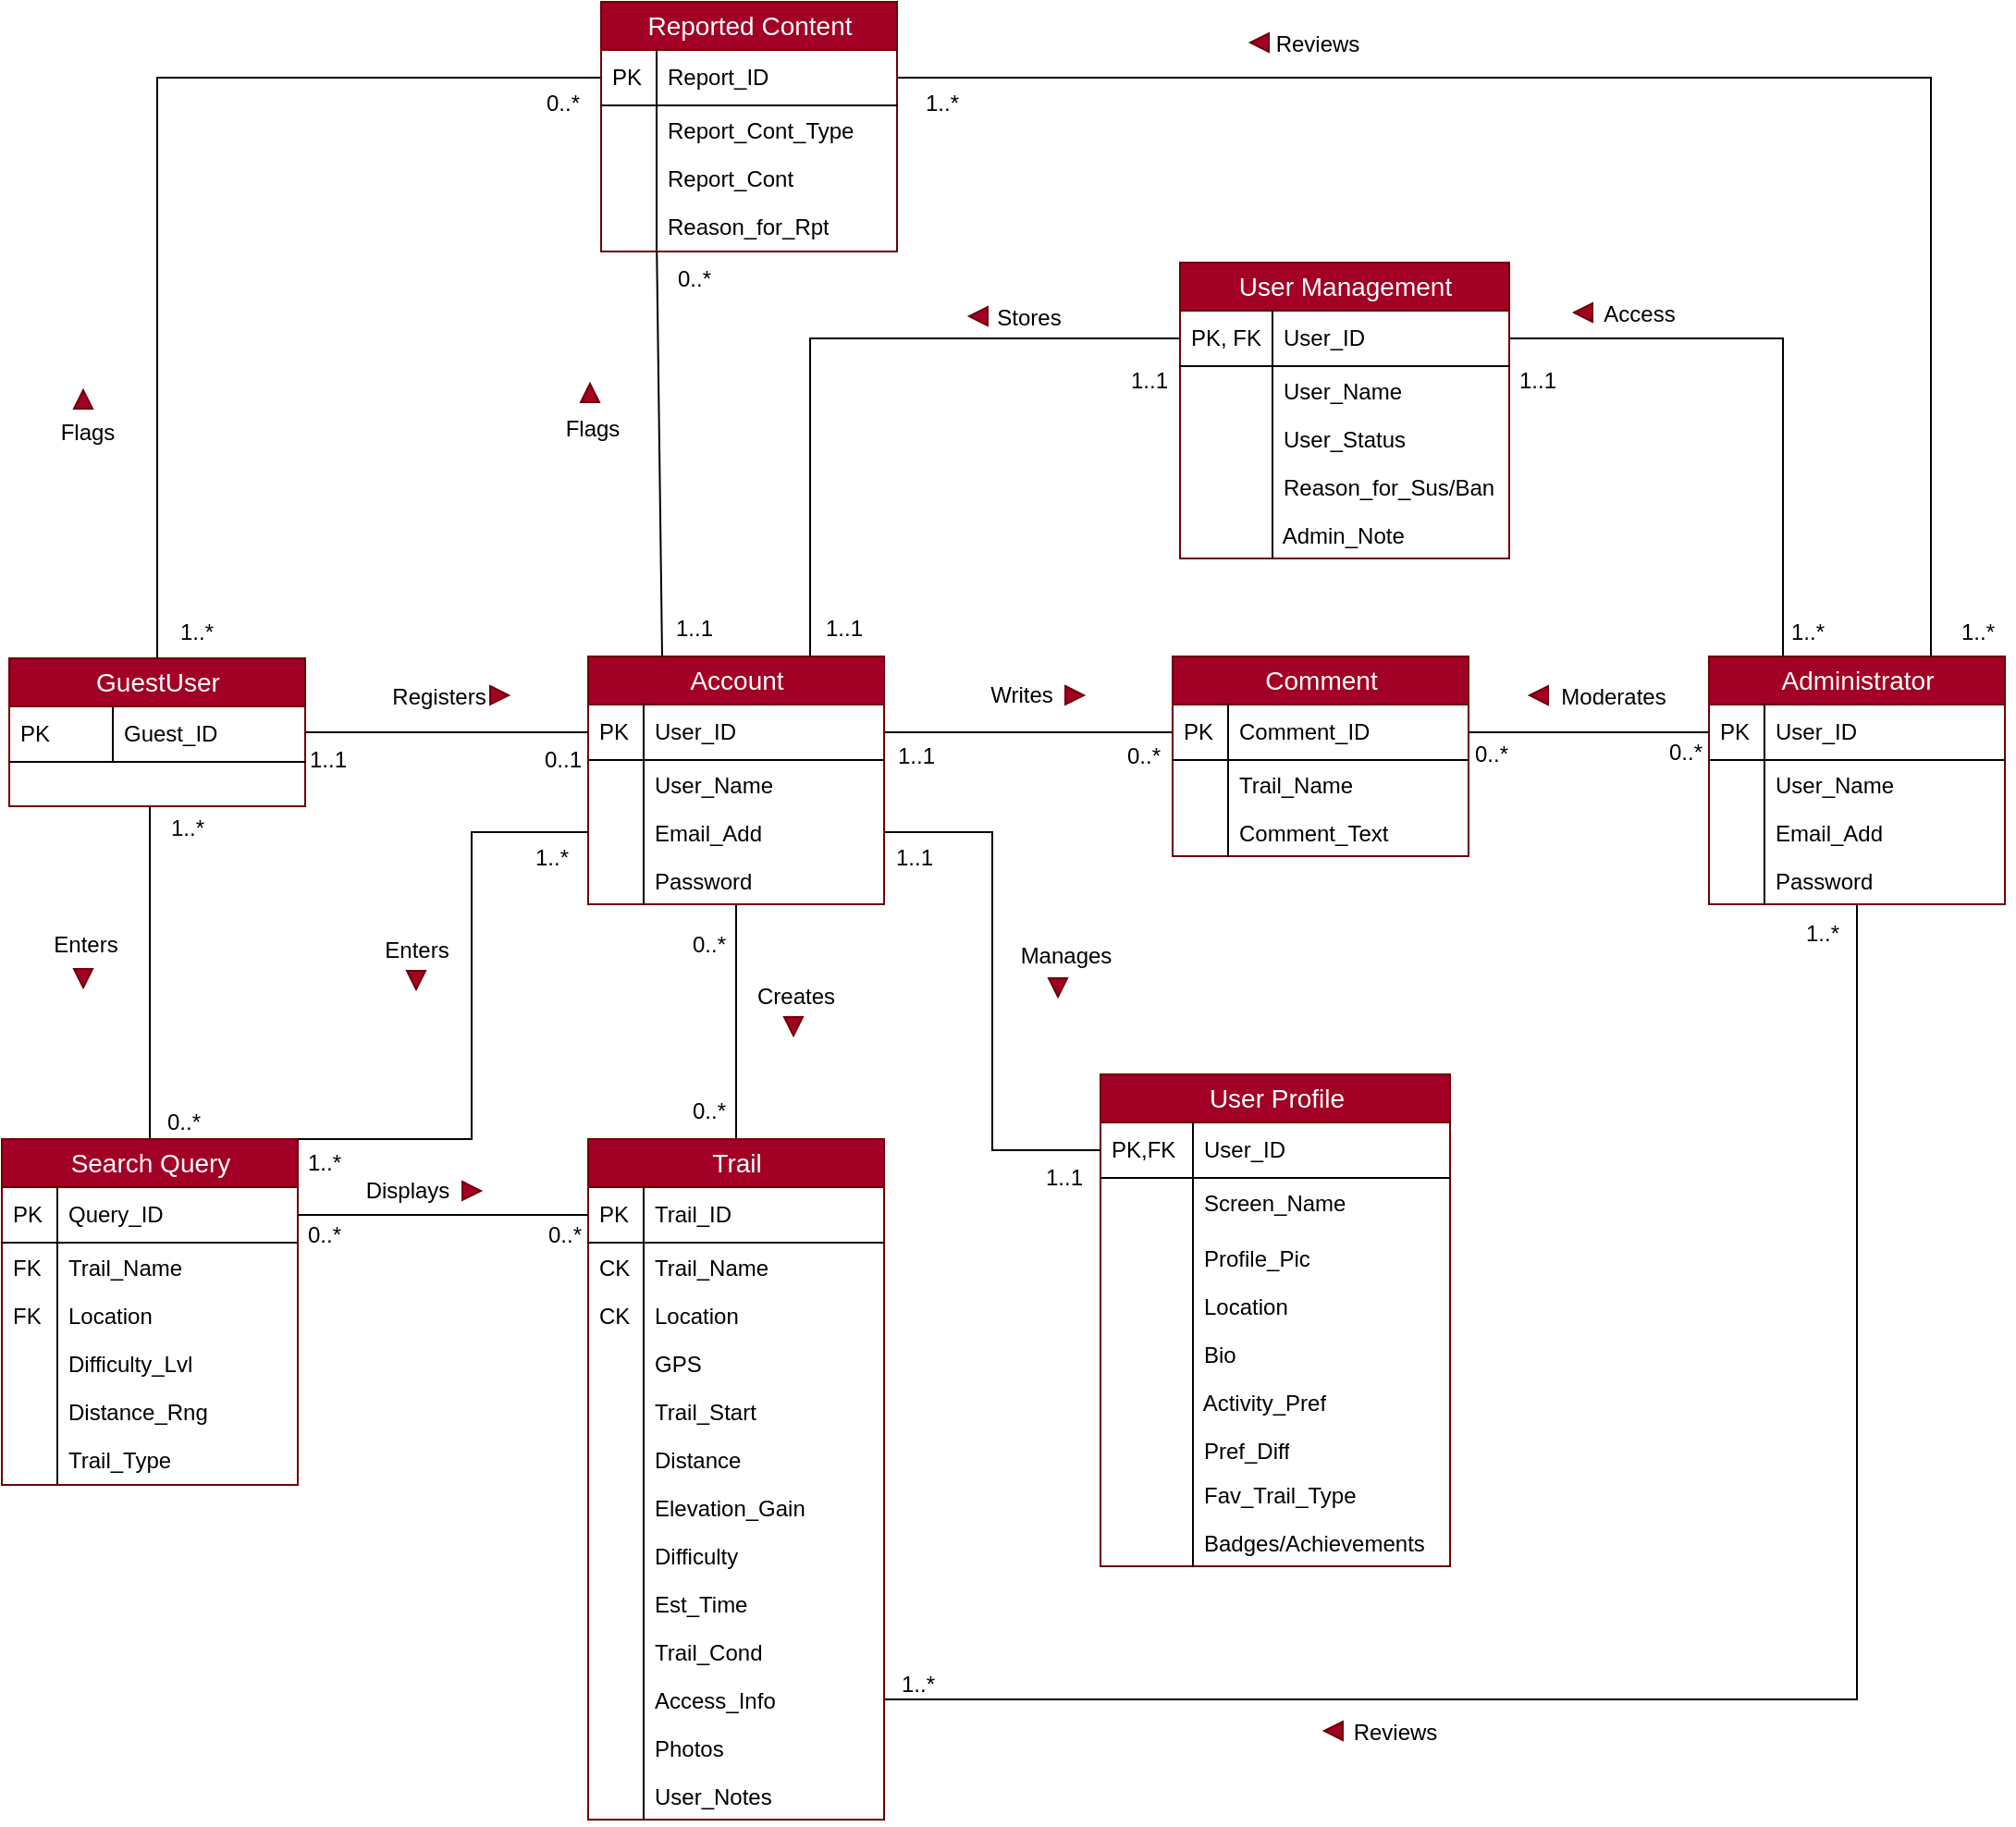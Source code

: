 <mxfile version="26.1.3">
  <diagram name="Page-1" id="e56a1550-8fbb-45ad-956c-1786394a9013">
    <mxGraphModel dx="2234" dy="1544" grid="1" gridSize="10" guides="1" tooltips="1" connect="1" arrows="1" fold="1" page="0" pageScale="0.3" pageWidth="1169" pageHeight="827" background="#ffffff" math="0" shadow="0">
      <root>
        <mxCell id="0" />
        <mxCell id="1" parent="0" />
        <mxCell id="2e49270ec7c68f3f-8" value="User Management" style="swimlane;html=1;fontStyle=0;childLayout=stackLayout;horizontal=1;startSize=26;fillColor=#a20025;horizontalStack=0;resizeParent=1;resizeLast=0;collapsible=1;marginBottom=0;swimlaneFillColor=#ffffff;align=center;rounded=0;shadow=0;comic=0;labelBackgroundColor=none;strokeWidth=1;fontFamily=Arial;fontSize=14;swimlaneLine=1;fontColor=#ffffff;strokeColor=#6F0000;" parent="1" vertex="1">
          <mxGeometry x="-67" y="-479" width="178" height="160" as="geometry" />
        </mxCell>
        <mxCell id="2e49270ec7c68f3f-9" value="&amp;nbsp; &amp;nbsp; &amp;nbsp; User_ID" style="shape=partialRectangle;top=0;left=0;right=0;bottom=1;html=1;align=left;verticalAlign=middle;fillColor=none;spacingLeft=34;spacingRight=4;whiteSpace=wrap;overflow=hidden;rotatable=0;points=[[0,0.5],[1,0.5]];portConstraint=eastwest;dropTarget=0;fontFamily=Arial;" parent="2e49270ec7c68f3f-8" vertex="1">
          <mxGeometry y="26" width="178" height="30" as="geometry" />
        </mxCell>
        <mxCell id="2e49270ec7c68f3f-10" value="PK, FK" style="shape=partialRectangle;top=0;left=0;bottom=0;html=1;fillColor=none;align=left;verticalAlign=middle;spacingLeft=4;spacingRight=4;whiteSpace=wrap;overflow=hidden;rotatable=0;points=[];portConstraint=eastwest;part=1;fontFamily=Arial;" parent="2e49270ec7c68f3f-9" vertex="1" connectable="0">
          <mxGeometry width="50" height="30" as="geometry" />
        </mxCell>
        <mxCell id="2e49270ec7c68f3f-11" value="&amp;nbsp; &amp;nbsp; &amp;nbsp; User_Name" style="shape=partialRectangle;top=0;left=0;right=0;bottom=0;html=1;align=left;verticalAlign=top;fillColor=none;spacingLeft=34;spacingRight=4;whiteSpace=wrap;overflow=hidden;rotatable=0;points=[[0,0.5],[1,0.5]];portConstraint=eastwest;dropTarget=0;fontFamily=Arial;" parent="2e49270ec7c68f3f-8" vertex="1">
          <mxGeometry y="56" width="178" height="26" as="geometry" />
        </mxCell>
        <mxCell id="2e49270ec7c68f3f-12" value="" style="shape=partialRectangle;top=0;left=0;bottom=0;html=1;fillColor=none;align=left;verticalAlign=top;spacingLeft=4;spacingRight=4;whiteSpace=wrap;overflow=hidden;rotatable=0;points=[];portConstraint=eastwest;part=1;fontFamily=Arial;" parent="2e49270ec7c68f3f-11" vertex="1" connectable="0">
          <mxGeometry width="50" height="26" as="geometry" />
        </mxCell>
        <mxCell id="2e49270ec7c68f3f-13" value="&amp;nbsp; &amp;nbsp; &amp;nbsp; User_Status" style="shape=partialRectangle;top=0;left=0;right=0;bottom=0;html=1;align=left;verticalAlign=top;fillColor=none;spacingLeft=34;spacingRight=4;whiteSpace=wrap;overflow=hidden;rotatable=0;points=[[0,0.5],[1,0.5]];portConstraint=eastwest;dropTarget=0;fontFamily=Arial;" parent="2e49270ec7c68f3f-8" vertex="1">
          <mxGeometry y="82" width="178" height="26" as="geometry" />
        </mxCell>
        <mxCell id="2e49270ec7c68f3f-14" value="" style="shape=partialRectangle;top=0;left=0;bottom=0;html=1;fillColor=none;align=left;verticalAlign=top;spacingLeft=4;spacingRight=4;whiteSpace=wrap;overflow=hidden;rotatable=0;points=[];portConstraint=eastwest;part=1;fontFamily=Arial;" parent="2e49270ec7c68f3f-13" vertex="1" connectable="0">
          <mxGeometry width="50" height="26" as="geometry" />
        </mxCell>
        <mxCell id="2e49270ec7c68f3f-15" value="&amp;nbsp; &amp;nbsp; &amp;nbsp; Reason_for_Sus/Ban" style="shape=partialRectangle;top=0;left=0;right=0;bottom=0;html=1;align=left;verticalAlign=top;fillColor=none;spacingLeft=34;spacingRight=4;whiteSpace=wrap;overflow=hidden;rotatable=0;points=[[0,0.5],[1,0.5]];portConstraint=eastwest;dropTarget=0;fontFamily=Arial;" parent="2e49270ec7c68f3f-8" vertex="1">
          <mxGeometry y="108" width="178" height="26" as="geometry" />
        </mxCell>
        <mxCell id="2e49270ec7c68f3f-16" value="" style="shape=partialRectangle;top=0;left=0;bottom=0;html=1;fillColor=none;align=left;verticalAlign=top;spacingLeft=4;spacingRight=4;whiteSpace=wrap;overflow=hidden;rotatable=0;points=[];portConstraint=eastwest;part=1;fontFamily=Arial;" parent="2e49270ec7c68f3f-15" vertex="1" connectable="0">
          <mxGeometry width="50" height="26" as="geometry" />
        </mxCell>
        <mxCell id="PaOok8VBSKYj_wz6KmjJ-115" value="&amp;nbsp; &amp;nbsp; &amp;nbsp; Admin_Note" style="shape=partialRectangle;top=0;left=0;right=0;bottom=0;html=1;align=left;verticalAlign=top;fillColor=none;spacingLeft=34;spacingRight=4;whiteSpace=wrap;overflow=hidden;rotatable=0;points=[[0,0.5],[1,0.5]];portConstraint=eastwest;dropTarget=0;fontFamily=Arial;" parent="2e49270ec7c68f3f-8" vertex="1">
          <mxGeometry y="134" width="178" height="26" as="geometry" />
        </mxCell>
        <mxCell id="PaOok8VBSKYj_wz6KmjJ-116" value="" style="shape=partialRectangle;top=0;left=0;bottom=0;html=1;fillColor=none;align=left;verticalAlign=top;spacingLeft=4;spacingRight=4;whiteSpace=wrap;overflow=hidden;rotatable=0;points=[];portConstraint=eastwest;part=1;fontFamily=Arial;" parent="PaOok8VBSKYj_wz6KmjJ-115" vertex="1" connectable="0">
          <mxGeometry width="50" height="26" as="geometry" />
        </mxCell>
        <mxCell id="2e49270ec7c68f3f-19" value="User Profile" style="swimlane;html=1;fontStyle=0;childLayout=stackLayout;horizontal=1;startSize=26;fillColor=#a20025;horizontalStack=0;resizeParent=1;resizeLast=0;collapsible=1;marginBottom=0;swimlaneFillColor=#ffffff;align=center;rounded=0;shadow=0;comic=0;labelBackgroundColor=none;strokeWidth=1;fontFamily=Arial;fontSize=14;fontColor=#ffffff;strokeColor=#6F0000;" parent="1" vertex="1">
          <mxGeometry x="-110" y="-40" width="189" height="266" as="geometry" />
        </mxCell>
        <mxCell id="2e49270ec7c68f3f-20" value="&amp;nbsp; &amp;nbsp; &amp;nbsp; User_ID" style="shape=partialRectangle;top=0;left=0;right=0;bottom=1;html=1;align=left;verticalAlign=middle;fillColor=none;spacingLeft=34;spacingRight=4;whiteSpace=wrap;overflow=hidden;rotatable=0;points=[[0,0.5],[1,0.5]];portConstraint=eastwest;dropTarget=0;fontFamily=Arial;" parent="2e49270ec7c68f3f-19" vertex="1">
          <mxGeometry y="26" width="189" height="30" as="geometry" />
        </mxCell>
        <mxCell id="2e49270ec7c68f3f-21" value="PK,FK" style="shape=partialRectangle;top=0;left=0;bottom=0;html=1;fillColor=none;align=left;verticalAlign=middle;spacingLeft=4;spacingRight=4;whiteSpace=wrap;overflow=hidden;rotatable=0;points=[];portConstraint=eastwest;part=1;fontFamily=Arial;" parent="2e49270ec7c68f3f-20" vertex="1" connectable="0">
          <mxGeometry width="50" height="30" as="geometry" />
        </mxCell>
        <mxCell id="2e49270ec7c68f3f-22" value="&amp;nbsp; &amp;nbsp; &amp;nbsp; Screen_Name" style="shape=partialRectangle;top=0;left=0;right=0;bottom=0;html=1;align=left;verticalAlign=top;fillColor=none;spacingLeft=34;spacingRight=4;whiteSpace=wrap;overflow=hidden;rotatable=0;points=[[0,0.5],[1,0.5]];portConstraint=eastwest;dropTarget=0;fontFamily=Arial;" parent="2e49270ec7c68f3f-19" vertex="1">
          <mxGeometry y="56" width="189" height="30" as="geometry" />
        </mxCell>
        <mxCell id="2e49270ec7c68f3f-23" value="&amp;nbsp; &amp;nbsp; &amp;nbsp; &amp;nbsp; &amp;nbsp; &amp;nbsp;" style="shape=partialRectangle;top=0;left=0;bottom=0;html=1;fillColor=none;align=left;verticalAlign=top;spacingLeft=4;spacingRight=4;whiteSpace=wrap;overflow=hidden;rotatable=0;points=[];portConstraint=eastwest;part=1;fontFamily=Arial;" parent="2e49270ec7c68f3f-22" vertex="1" connectable="0">
          <mxGeometry width="50" height="30" as="geometry" />
        </mxCell>
        <mxCell id="2e49270ec7c68f3f-24" value="&amp;nbsp; &amp;nbsp; &amp;nbsp; Profile_Pic" style="shape=partialRectangle;top=0;left=0;right=0;bottom=0;html=1;align=left;verticalAlign=top;fillColor=none;spacingLeft=34;spacingRight=4;whiteSpace=wrap;overflow=hidden;rotatable=0;points=[[0,0.5],[1,0.5]];portConstraint=eastwest;dropTarget=0;fontFamily=Arial;" parent="2e49270ec7c68f3f-19" vertex="1">
          <mxGeometry y="86" width="189" height="26" as="geometry" />
        </mxCell>
        <mxCell id="2e49270ec7c68f3f-25" value="" style="shape=partialRectangle;top=0;left=0;bottom=0;html=1;fillColor=none;align=left;verticalAlign=top;spacingLeft=4;spacingRight=4;whiteSpace=wrap;overflow=hidden;rotatable=0;points=[];portConstraint=eastwest;part=1;fontFamily=Arial;" parent="2e49270ec7c68f3f-24" vertex="1" connectable="0">
          <mxGeometry width="50" height="26" as="geometry" />
        </mxCell>
        <mxCell id="2e49270ec7c68f3f-26" value="&amp;nbsp; &amp;nbsp; &amp;nbsp; Location&lt;br&gt;&lt;br&gt;Bio&lt;div&gt;&lt;br&gt;&lt;/div&gt;" style="shape=partialRectangle;top=0;left=0;right=0;bottom=0;html=1;align=left;verticalAlign=top;fillColor=none;spacingLeft=34;spacingRight=4;whiteSpace=wrap;overflow=hidden;rotatable=0;points=[[0,0.5],[1,0.5]];portConstraint=eastwest;dropTarget=0;fontFamily=Arial;" parent="2e49270ec7c68f3f-19" vertex="1">
          <mxGeometry y="112" width="189" height="26" as="geometry" />
        </mxCell>
        <mxCell id="2e49270ec7c68f3f-27" value="" style="shape=partialRectangle;top=0;left=0;bottom=0;html=1;fillColor=none;align=left;verticalAlign=top;spacingLeft=4;spacingRight=4;whiteSpace=wrap;overflow=hidden;rotatable=0;points=[];portConstraint=eastwest;part=1;fontFamily=Arial;" parent="2e49270ec7c68f3f-26" vertex="1" connectable="0">
          <mxGeometry width="50" height="26" as="geometry" />
        </mxCell>
        <mxCell id="PaOok8VBSKYj_wz6KmjJ-15" value="&amp;nbsp; &amp;nbsp; &amp;nbsp; Bio" style="shape=partialRectangle;top=0;left=0;right=0;bottom=0;html=1;align=left;verticalAlign=top;fillColor=none;spacingLeft=34;spacingRight=4;whiteSpace=wrap;overflow=hidden;rotatable=0;points=[[0,0.5],[1,0.5]];portConstraint=eastwest;dropTarget=0;fontFamily=Arial;" parent="2e49270ec7c68f3f-19" vertex="1">
          <mxGeometry y="138" width="189" height="26" as="geometry" />
        </mxCell>
        <mxCell id="PaOok8VBSKYj_wz6KmjJ-16" value="" style="shape=partialRectangle;top=0;left=0;bottom=0;html=1;fillColor=none;align=left;verticalAlign=top;spacingLeft=4;spacingRight=4;whiteSpace=wrap;overflow=hidden;rotatable=0;points=[];portConstraint=eastwest;part=1;fontFamily=Arial;" parent="PaOok8VBSKYj_wz6KmjJ-15" vertex="1" connectable="0">
          <mxGeometry width="50" height="26" as="geometry" />
        </mxCell>
        <mxCell id="PaOok8VBSKYj_wz6KmjJ-13" value="&amp;nbsp; &amp;nbsp; &amp;nbsp; Activity_Pref" style="shape=partialRectangle;top=0;left=0;right=0;bottom=0;html=1;align=left;verticalAlign=top;fillColor=none;spacingLeft=34;spacingRight=4;whiteSpace=wrap;overflow=hidden;rotatable=0;points=[[0,0.5],[1,0.5]];portConstraint=eastwest;dropTarget=0;fontFamily=Arial;" parent="2e49270ec7c68f3f-19" vertex="1">
          <mxGeometry y="164" width="189" height="26" as="geometry" />
        </mxCell>
        <mxCell id="PaOok8VBSKYj_wz6KmjJ-14" value="" style="shape=partialRectangle;top=0;left=0;bottom=0;html=1;fillColor=none;align=left;verticalAlign=top;spacingLeft=4;spacingRight=4;whiteSpace=wrap;overflow=hidden;rotatable=0;points=[];portConstraint=eastwest;part=1;fontFamily=Arial;" parent="PaOok8VBSKYj_wz6KmjJ-13" vertex="1" connectable="0">
          <mxGeometry width="50" height="26" as="geometry" />
        </mxCell>
        <mxCell id="PaOok8VBSKYj_wz6KmjJ-11" value="&amp;nbsp; &amp;nbsp; &amp;nbsp; Pref_Diff" style="shape=partialRectangle;top=0;left=0;right=0;bottom=0;html=1;align=left;verticalAlign=top;fillColor=none;spacingLeft=34;spacingRight=4;whiteSpace=wrap;overflow=hidden;rotatable=0;points=[[0,0.5],[1,0.5]];portConstraint=eastwest;dropTarget=0;fontFamily=Arial;" parent="2e49270ec7c68f3f-19" vertex="1">
          <mxGeometry y="190" width="189" height="24" as="geometry" />
        </mxCell>
        <mxCell id="PaOok8VBSKYj_wz6KmjJ-12" value="" style="shape=partialRectangle;top=0;left=0;bottom=0;html=1;fillColor=none;align=left;verticalAlign=top;spacingLeft=4;spacingRight=4;whiteSpace=wrap;overflow=hidden;rotatable=0;points=[];portConstraint=eastwest;part=1;fontFamily=Arial;" parent="PaOok8VBSKYj_wz6KmjJ-11" vertex="1" connectable="0">
          <mxGeometry width="50" height="24" as="geometry" />
        </mxCell>
        <mxCell id="PaOok8VBSKYj_wz6KmjJ-160" value="&amp;nbsp; &amp;nbsp; &amp;nbsp; Fav_Trail_Type" style="shape=partialRectangle;top=0;left=0;right=0;bottom=0;html=1;align=left;verticalAlign=top;fillColor=none;spacingLeft=34;spacingRight=4;whiteSpace=wrap;overflow=hidden;rotatable=0;points=[[0,0.5],[1,0.5]];portConstraint=eastwest;dropTarget=0;fontFamily=Arial;" parent="2e49270ec7c68f3f-19" vertex="1">
          <mxGeometry y="214" width="189" height="26" as="geometry" />
        </mxCell>
        <mxCell id="PaOok8VBSKYj_wz6KmjJ-161" value="" style="shape=partialRectangle;top=0;left=0;bottom=0;html=1;fillColor=none;align=left;verticalAlign=top;spacingLeft=4;spacingRight=4;whiteSpace=wrap;overflow=hidden;rotatable=0;points=[];portConstraint=eastwest;part=1;fontFamily=Arial;" parent="PaOok8VBSKYj_wz6KmjJ-160" vertex="1" connectable="0">
          <mxGeometry width="50" height="26" as="geometry" />
        </mxCell>
        <mxCell id="Us2M2ySIcbiunoSymoKX-38" value="&amp;nbsp; &amp;nbsp; &amp;nbsp; Badges/Achievements" style="shape=partialRectangle;top=0;left=0;right=0;bottom=0;html=1;align=left;verticalAlign=top;fillColor=none;spacingLeft=34;spacingRight=4;whiteSpace=wrap;overflow=hidden;rotatable=0;points=[[0,0.5],[1,0.5]];portConstraint=eastwest;dropTarget=0;fontFamily=Arial;" parent="2e49270ec7c68f3f-19" vertex="1">
          <mxGeometry y="240" width="189" height="26" as="geometry" />
        </mxCell>
        <mxCell id="Us2M2ySIcbiunoSymoKX-39" value="" style="shape=partialRectangle;top=0;left=0;bottom=0;html=1;fillColor=none;align=left;verticalAlign=top;spacingLeft=4;spacingRight=4;whiteSpace=wrap;overflow=hidden;rotatable=0;points=[];portConstraint=eastwest;part=1;fontFamily=Arial;" parent="Us2M2ySIcbiunoSymoKX-38" vertex="1" connectable="0">
          <mxGeometry width="50" height="26" as="geometry" />
        </mxCell>
        <mxCell id="nPima0N-fNhRsabJ-1Vt-17" style="edgeStyle=orthogonalEdgeStyle;rounded=0;orthogonalLoop=1;jettySize=auto;html=1;entryX=1;entryY=0.5;entryDx=0;entryDy=0;endArrow=none;startFill=0;fontFamily=Arial;" parent="1" source="2e49270ec7c68f3f-30" target="QsSSWg2rZggAITRj21a8-39" edge="1">
          <mxGeometry relative="1" as="geometry" />
        </mxCell>
        <mxCell id="2e49270ec7c68f3f-30" value="Administrator" style="swimlane;html=1;fontStyle=0;childLayout=stackLayout;horizontal=1;startSize=26;fillColor=#a20025;horizontalStack=0;resizeParent=1;resizeLast=0;collapsible=1;marginBottom=0;swimlaneFillColor=#ffffff;align=center;rounded=0;shadow=0;comic=0;labelBackgroundColor=none;strokeWidth=1;fontFamily=Arial;fontSize=14;fontColor=#ffffff;strokeColor=#6F0000;" parent="1" vertex="1">
          <mxGeometry x="219" y="-266" width="160" height="134" as="geometry" />
        </mxCell>
        <mxCell id="2e49270ec7c68f3f-31" value="User_ID" style="shape=partialRectangle;top=0;left=0;right=0;bottom=1;html=1;align=left;verticalAlign=middle;fillColor=none;spacingLeft=34;spacingRight=4;whiteSpace=wrap;overflow=hidden;rotatable=0;points=[[0,0.5],[1,0.5]];portConstraint=eastwest;dropTarget=0;fontFamily=Arial;" parent="2e49270ec7c68f3f-30" vertex="1">
          <mxGeometry y="26" width="160" height="30" as="geometry" />
        </mxCell>
        <mxCell id="2e49270ec7c68f3f-32" value="PK" style="shape=partialRectangle;top=0;left=0;bottom=0;html=1;fillColor=none;align=left;verticalAlign=middle;spacingLeft=4;spacingRight=4;whiteSpace=wrap;overflow=hidden;rotatable=0;points=[];portConstraint=eastwest;part=1;fontFamily=Arial;" parent="2e49270ec7c68f3f-31" vertex="1" connectable="0">
          <mxGeometry width="30" height="30" as="geometry" />
        </mxCell>
        <mxCell id="2e49270ec7c68f3f-33" value="User_Name" style="shape=partialRectangle;top=0;left=0;right=0;bottom=0;html=1;align=left;verticalAlign=top;fillColor=none;spacingLeft=34;spacingRight=4;whiteSpace=wrap;overflow=hidden;rotatable=0;points=[[0,0.5],[1,0.5]];portConstraint=eastwest;dropTarget=0;fontFamily=Arial;" parent="2e49270ec7c68f3f-30" vertex="1">
          <mxGeometry y="56" width="160" height="26" as="geometry" />
        </mxCell>
        <mxCell id="2e49270ec7c68f3f-34" value="" style="shape=partialRectangle;top=0;left=0;bottom=0;html=1;fillColor=none;align=left;verticalAlign=top;spacingLeft=4;spacingRight=4;whiteSpace=wrap;overflow=hidden;rotatable=0;points=[];portConstraint=eastwest;part=1;fontFamily=Arial;" parent="2e49270ec7c68f3f-33" vertex="1" connectable="0">
          <mxGeometry width="30" height="26" as="geometry" />
        </mxCell>
        <mxCell id="2e49270ec7c68f3f-35" value="Email_Add" style="shape=partialRectangle;top=0;left=0;right=0;bottom=0;html=1;align=left;verticalAlign=top;fillColor=none;spacingLeft=34;spacingRight=4;whiteSpace=wrap;overflow=hidden;rotatable=0;points=[[0,0.5],[1,0.5]];portConstraint=eastwest;dropTarget=0;fontFamily=Arial;" parent="2e49270ec7c68f3f-30" vertex="1">
          <mxGeometry y="82" width="160" height="26" as="geometry" />
        </mxCell>
        <mxCell id="2e49270ec7c68f3f-36" value="" style="shape=partialRectangle;top=0;left=0;bottom=0;html=1;fillColor=none;align=left;verticalAlign=top;spacingLeft=4;spacingRight=4;whiteSpace=wrap;overflow=hidden;rotatable=0;points=[];portConstraint=eastwest;part=1;fontFamily=Arial;" parent="2e49270ec7c68f3f-35" vertex="1" connectable="0">
          <mxGeometry width="30" height="26" as="geometry" />
        </mxCell>
        <mxCell id="2e49270ec7c68f3f-37" value="Password" style="shape=partialRectangle;top=0;left=0;right=0;bottom=0;html=1;align=left;verticalAlign=top;fillColor=none;spacingLeft=34;spacingRight=4;whiteSpace=wrap;overflow=hidden;rotatable=0;points=[[0,0.5],[1,0.5]];portConstraint=eastwest;dropTarget=0;fontFamily=Arial;" parent="2e49270ec7c68f3f-30" vertex="1">
          <mxGeometry y="108" width="160" height="26" as="geometry" />
        </mxCell>
        <mxCell id="2e49270ec7c68f3f-38" value="" style="shape=partialRectangle;top=0;left=0;bottom=0;html=1;fillColor=none;align=left;verticalAlign=top;spacingLeft=4;spacingRight=4;whiteSpace=wrap;overflow=hidden;rotatable=0;points=[];portConstraint=eastwest;part=1;fontFamily=Arial;" parent="2e49270ec7c68f3f-37" vertex="1" connectable="0">
          <mxGeometry width="30" height="26" as="geometry" />
        </mxCell>
        <mxCell id="Us2M2ySIcbiunoSymoKX-6" style="edgeStyle=none;rounded=0;orthogonalLoop=1;jettySize=auto;html=1;entryX=0.5;entryY=0;entryDx=0;entryDy=0;endArrow=none;startFill=0;fontFamily=Arial;" parent="1" source="2e49270ec7c68f3f-80" target="QsSSWg2rZggAITRj21a8-18" edge="1">
          <mxGeometry relative="1" as="geometry" />
        </mxCell>
        <mxCell id="Us2M2ySIcbiunoSymoKX-18" style="rounded=0;orthogonalLoop=1;jettySize=auto;html=1;entryX=0;entryY=0.5;entryDx=0;entryDy=0;endArrow=none;startFill=0;exitX=1;exitY=0.5;exitDx=0;exitDy=0;fontFamily=Arial;" parent="1" source="2e49270ec7c68f3f-81" target="QsSSWg2rZggAITRj21a8-8" edge="1">
          <mxGeometry relative="1" as="geometry" />
        </mxCell>
        <mxCell id="Us2M2ySIcbiunoSymoKX-32" style="edgeStyle=orthogonalEdgeStyle;rounded=0;orthogonalLoop=1;jettySize=auto;html=1;entryX=0;entryY=0.5;entryDx=0;entryDy=0;exitX=0.75;exitY=0;exitDx=0;exitDy=0;endArrow=none;endFill=1;startFill=0;fontFamily=Arial;" parent="1" source="2e49270ec7c68f3f-80" target="2e49270ec7c68f3f-9" edge="1">
          <mxGeometry relative="1" as="geometry" />
        </mxCell>
        <mxCell id="2e49270ec7c68f3f-80" value="Account" style="swimlane;html=1;fontStyle=0;childLayout=stackLayout;horizontal=1;startSize=26;fillColor=#a20025;horizontalStack=0;resizeParent=1;resizeLast=0;collapsible=1;marginBottom=0;swimlaneFillColor=#ffffff;align=center;rounded=0;shadow=0;comic=0;labelBackgroundColor=none;strokeWidth=1;fontFamily=Arial;fontSize=14;fontColor=#ffffff;strokeColor=#6F0000;" parent="1" vertex="1">
          <mxGeometry x="-387" y="-266" width="160" height="134" as="geometry" />
        </mxCell>
        <mxCell id="2e49270ec7c68f3f-81" value="User_ID" style="shape=partialRectangle;top=0;left=0;right=0;bottom=1;html=1;align=left;verticalAlign=middle;fillColor=none;spacingLeft=34;spacingRight=4;whiteSpace=wrap;overflow=hidden;rotatable=0;points=[[0,0.5],[1,0.5]];portConstraint=eastwest;dropTarget=0;fontFamily=Arial;" parent="2e49270ec7c68f3f-80" vertex="1">
          <mxGeometry y="26" width="160" height="30" as="geometry" />
        </mxCell>
        <mxCell id="2e49270ec7c68f3f-82" value="PK" style="shape=partialRectangle;top=0;left=0;bottom=0;html=1;fillColor=none;align=left;verticalAlign=middle;spacingLeft=4;spacingRight=4;whiteSpace=wrap;overflow=hidden;rotatable=0;points=[];portConstraint=eastwest;part=1;fontFamily=Arial;" parent="2e49270ec7c68f3f-81" vertex="1" connectable="0">
          <mxGeometry width="30" height="30" as="geometry" />
        </mxCell>
        <mxCell id="2e49270ec7c68f3f-83" value="User_Name" style="shape=partialRectangle;top=0;left=0;right=0;bottom=0;html=1;align=left;verticalAlign=top;fillColor=none;spacingLeft=34;spacingRight=4;whiteSpace=wrap;overflow=hidden;rotatable=0;points=[[0,0.5],[1,0.5]];portConstraint=eastwest;dropTarget=0;fontFamily=Arial;" parent="2e49270ec7c68f3f-80" vertex="1">
          <mxGeometry y="56" width="160" height="26" as="geometry" />
        </mxCell>
        <mxCell id="2e49270ec7c68f3f-84" value="" style="shape=partialRectangle;top=0;left=0;bottom=0;html=1;fillColor=none;align=left;verticalAlign=top;spacingLeft=4;spacingRight=4;whiteSpace=wrap;overflow=hidden;rotatable=0;points=[];portConstraint=eastwest;part=1;fontFamily=Arial;" parent="2e49270ec7c68f3f-83" vertex="1" connectable="0">
          <mxGeometry width="30" height="26" as="geometry" />
        </mxCell>
        <mxCell id="2e49270ec7c68f3f-85" value="Email_Add" style="shape=partialRectangle;top=0;left=0;right=0;bottom=0;html=1;align=left;verticalAlign=top;fillColor=none;spacingLeft=34;spacingRight=4;whiteSpace=wrap;overflow=hidden;rotatable=0;points=[[0,0.5],[1,0.5]];portConstraint=eastwest;dropTarget=0;fontFamily=Arial;" parent="2e49270ec7c68f3f-80" vertex="1">
          <mxGeometry y="82" width="160" height="26" as="geometry" />
        </mxCell>
        <mxCell id="2e49270ec7c68f3f-86" value="" style="shape=partialRectangle;top=0;left=0;bottom=0;html=1;fillColor=none;align=left;verticalAlign=top;spacingLeft=4;spacingRight=4;whiteSpace=wrap;overflow=hidden;rotatable=0;points=[];portConstraint=eastwest;part=1;fontFamily=Arial;" parent="2e49270ec7c68f3f-85" vertex="1" connectable="0">
          <mxGeometry width="30" height="26" as="geometry" />
        </mxCell>
        <mxCell id="2e49270ec7c68f3f-87" value="Password" style="shape=partialRectangle;top=0;left=0;right=0;bottom=0;html=1;align=left;verticalAlign=top;fillColor=none;spacingLeft=34;spacingRight=4;whiteSpace=wrap;overflow=hidden;rotatable=0;points=[[0,0.5],[1,0.5]];portConstraint=eastwest;dropTarget=0;fontFamily=Arial;" parent="2e49270ec7c68f3f-80" vertex="1">
          <mxGeometry y="108" width="160" height="26" as="geometry" />
        </mxCell>
        <mxCell id="2e49270ec7c68f3f-88" value="" style="shape=partialRectangle;top=0;left=0;bottom=0;html=1;fillColor=none;align=left;verticalAlign=top;spacingLeft=4;spacingRight=4;whiteSpace=wrap;overflow=hidden;rotatable=0;points=[];portConstraint=eastwest;part=1;fontFamily=Arial;" parent="2e49270ec7c68f3f-87" vertex="1" connectable="0">
          <mxGeometry width="30" height="26" as="geometry" />
        </mxCell>
        <mxCell id="PaOok8VBSKYj_wz6KmjJ-1" value="GuestUser" style="swimlane;html=1;fontStyle=0;childLayout=stackLayout;horizontal=1;startSize=26;fillColor=#a20025;horizontalStack=0;resizeParent=1;resizeLast=0;collapsible=1;marginBottom=0;swimlaneFillColor=#ffffff;align=center;rounded=0;shadow=0;comic=0;labelBackgroundColor=none;strokeWidth=1;fontFamily=Arial;fontSize=14;fontColor=#ffffff;strokeColor=#6F0000;" parent="1" vertex="1">
          <mxGeometry x="-700" y="-265" width="160" height="80" as="geometry" />
        </mxCell>
        <mxCell id="PaOok8VBSKYj_wz6KmjJ-4" value="Guest_ID" style="shape=partialRectangle;top=0;left=0;right=0;bottom=1;html=1;align=left;verticalAlign=middle;fillColor=none;spacingLeft=60;spacingRight=4;whiteSpace=wrap;overflow=hidden;rotatable=0;points=[[0,0.5],[1,0.5]];portConstraint=eastwest;dropTarget=0;fontFamily=Arial;" parent="PaOok8VBSKYj_wz6KmjJ-1" vertex="1">
          <mxGeometry y="26" width="160" height="30" as="geometry" />
        </mxCell>
        <mxCell id="PaOok8VBSKYj_wz6KmjJ-5" value="&lt;span style=&quot;font-weight: normal;&quot;&gt;PK&lt;/span&gt;" style="shape=partialRectangle;fontStyle=1;top=0;left=0;bottom=0;html=1;fillColor=none;align=left;verticalAlign=middle;spacingLeft=4;spacingRight=4;whiteSpace=wrap;overflow=hidden;rotatable=0;points=[];portConstraint=eastwest;part=1;fontFamily=Arial;" parent="PaOok8VBSKYj_wz6KmjJ-4" vertex="1" connectable="0">
          <mxGeometry width="56" height="30" as="geometry" />
        </mxCell>
        <mxCell id="PaOok8VBSKYj_wz6KmjJ-74" value="Search Query" style="swimlane;html=1;fontStyle=0;childLayout=stackLayout;horizontal=1;startSize=26;fillColor=#a20025;horizontalStack=0;resizeParent=1;resizeLast=0;collapsible=1;marginBottom=0;swimlaneFillColor=default;align=center;rounded=0;shadow=0;comic=0;labelBackgroundColor=none;strokeWidth=1;fontFamily=Arial;fontSize=14;swimlaneLine=1;fontColor=#ffffff;strokeColor=#6F0000;swimlaneHead=1;swimlaneBody=1;noLabel=0;portConstraintRotation=0;snapToPoint=0;fixDash=0;metaEdit=0;movableLabel=0;glass=0;gradientColor=none;" parent="1" vertex="1">
          <mxGeometry x="-704" y="-5" width="160" height="187" as="geometry" />
        </mxCell>
        <mxCell id="QsSSWg2rZggAITRj21a8-3" value="Query_ID" style="shape=partialRectangle;top=0;left=0;right=0;bottom=1;html=1;align=left;verticalAlign=middle;fillColor=none;spacingLeft=34;spacingRight=4;whiteSpace=wrap;overflow=hidden;rotatable=0;points=[[0,0.5],[1,0.5]];portConstraint=eastwest;dropTarget=0;fontFamily=Arial;" parent="PaOok8VBSKYj_wz6KmjJ-74" vertex="1">
          <mxGeometry y="26" width="160" height="30" as="geometry" />
        </mxCell>
        <mxCell id="QsSSWg2rZggAITRj21a8-4" value="PK" style="shape=partialRectangle;top=0;left=0;bottom=0;html=1;fillColor=none;align=left;verticalAlign=middle;spacingLeft=4;spacingRight=4;whiteSpace=wrap;overflow=hidden;rotatable=0;points=[];portConstraint=eastwest;part=1;fontFamily=Arial;" parent="QsSSWg2rZggAITRj21a8-3" vertex="1" connectable="0">
          <mxGeometry width="30" height="30" as="geometry" />
        </mxCell>
        <mxCell id="PaOok8VBSKYj_wz6KmjJ-77" value="Trail_Name" style="shape=partialRectangle;top=0;left=0;right=0;bottom=0;html=1;align=left;verticalAlign=top;fillColor=none;spacingLeft=34;spacingRight=4;whiteSpace=wrap;overflow=hidden;rotatable=0;points=[[0,0.5],[1,0.5]];portConstraint=eastwest;dropTarget=0;fontFamily=Arial;" parent="PaOok8VBSKYj_wz6KmjJ-74" vertex="1">
          <mxGeometry y="56" width="160" height="26" as="geometry" />
        </mxCell>
        <mxCell id="PaOok8VBSKYj_wz6KmjJ-78" value="FK" style="shape=partialRectangle;top=0;left=0;bottom=0;html=1;fillColor=none;align=left;verticalAlign=top;spacingLeft=4;spacingRight=4;whiteSpace=wrap;overflow=hidden;rotatable=0;points=[];portConstraint=eastwest;part=1;fontFamily=Arial;" parent="PaOok8VBSKYj_wz6KmjJ-77" vertex="1" connectable="0">
          <mxGeometry width="30" height="26" as="geometry" />
        </mxCell>
        <mxCell id="PaOok8VBSKYj_wz6KmjJ-79" value="Location" style="shape=partialRectangle;top=0;left=0;right=0;bottom=0;html=1;align=left;verticalAlign=top;fillColor=none;spacingLeft=34;spacingRight=4;whiteSpace=wrap;overflow=hidden;rotatable=0;points=[[0,0.5],[1,0.5]];portConstraint=eastwest;dropTarget=0;fontFamily=Arial;" parent="PaOok8VBSKYj_wz6KmjJ-74" vertex="1">
          <mxGeometry y="82" width="160" height="26" as="geometry" />
        </mxCell>
        <mxCell id="PaOok8VBSKYj_wz6KmjJ-80" value="FK" style="shape=partialRectangle;top=0;left=0;bottom=0;html=1;fillColor=none;align=left;verticalAlign=top;spacingLeft=4;spacingRight=4;whiteSpace=wrap;overflow=hidden;rotatable=0;points=[];portConstraint=eastwest;part=1;fontFamily=Arial;" parent="PaOok8VBSKYj_wz6KmjJ-79" vertex="1" connectable="0">
          <mxGeometry width="30" height="26" as="geometry" />
        </mxCell>
        <mxCell id="PaOok8VBSKYj_wz6KmjJ-81" value="Difficulty_Lvl" style="shape=partialRectangle;top=0;left=0;right=0;bottom=0;html=1;align=left;verticalAlign=top;fillColor=none;spacingLeft=34;spacingRight=4;whiteSpace=wrap;overflow=hidden;rotatable=0;points=[[0,0.5],[1,0.5]];portConstraint=eastwest;dropTarget=0;fontFamily=Arial;" parent="PaOok8VBSKYj_wz6KmjJ-74" vertex="1">
          <mxGeometry y="108" width="160" height="26" as="geometry" />
        </mxCell>
        <mxCell id="PaOok8VBSKYj_wz6KmjJ-82" value="" style="shape=partialRectangle;top=0;left=0;bottom=0;html=1;fillColor=none;align=left;verticalAlign=top;spacingLeft=4;spacingRight=4;whiteSpace=wrap;overflow=hidden;rotatable=0;points=[];portConstraint=eastwest;part=1;fontFamily=Arial;" parent="PaOok8VBSKYj_wz6KmjJ-81" vertex="1" connectable="0">
          <mxGeometry width="30" height="26" as="geometry" />
        </mxCell>
        <mxCell id="PaOok8VBSKYj_wz6KmjJ-89" value="Distance_Rng" style="shape=partialRectangle;top=0;left=0;right=0;bottom=0;html=1;align=left;verticalAlign=top;fillColor=none;spacingLeft=34;spacingRight=4;whiteSpace=wrap;overflow=hidden;rotatable=0;points=[[0,0.5],[1,0.5]];portConstraint=eastwest;dropTarget=0;fontFamily=Arial;" parent="PaOok8VBSKYj_wz6KmjJ-74" vertex="1">
          <mxGeometry y="134" width="160" height="26" as="geometry" />
        </mxCell>
        <mxCell id="PaOok8VBSKYj_wz6KmjJ-90" value="" style="shape=partialRectangle;top=0;left=0;bottom=0;html=1;fillColor=none;align=left;verticalAlign=top;spacingLeft=4;spacingRight=4;whiteSpace=wrap;overflow=hidden;rotatable=0;points=[];portConstraint=eastwest;part=1;fontFamily=Arial;" parent="PaOok8VBSKYj_wz6KmjJ-89" vertex="1" connectable="0">
          <mxGeometry width="30" height="26" as="geometry" />
        </mxCell>
        <mxCell id="PaOok8VBSKYj_wz6KmjJ-91" value="Trail_Type" style="shape=partialRectangle;top=0;left=0;right=0;bottom=0;html=1;align=left;verticalAlign=top;fillColor=none;spacingLeft=34;spacingRight=4;whiteSpace=wrap;overflow=hidden;rotatable=0;points=[[0,0.5],[1,0.5]];portConstraint=eastwest;dropTarget=0;fontFamily=Arial;" parent="PaOok8VBSKYj_wz6KmjJ-74" vertex="1">
          <mxGeometry y="160" width="160" height="26" as="geometry" />
        </mxCell>
        <mxCell id="PaOok8VBSKYj_wz6KmjJ-92" value="" style="shape=partialRectangle;top=0;left=0;bottom=0;html=1;fillColor=none;align=left;verticalAlign=top;spacingLeft=4;spacingRight=4;whiteSpace=wrap;overflow=hidden;rotatable=0;points=[];portConstraint=eastwest;part=1;fontFamily=Arial;" parent="PaOok8VBSKYj_wz6KmjJ-91" vertex="1" connectable="0">
          <mxGeometry width="30" height="26" as="geometry" />
        </mxCell>
        <mxCell id="PaOok8VBSKYj_wz6KmjJ-122" value="" style="endArrow=none;html=1;rounded=0;fontFamily=Arial;exitX=0;exitY=0.5;exitDx=0;exitDy=0;" parent="1" source="2e49270ec7c68f3f-81" target="PaOok8VBSKYj_wz6KmjJ-1" edge="1">
          <mxGeometry relative="1" as="geometry">
            <mxPoint x="640" y="320" as="sourcePoint" />
            <mxPoint x="800" y="320" as="targetPoint" />
          </mxGeometry>
        </mxCell>
        <mxCell id="PaOok8VBSKYj_wz6KmjJ-124" value="" style="endArrow=none;html=1;rounded=0;entryX=0;entryY=0.5;entryDx=0;entryDy=0;exitX=0.5;exitY=0;exitDx=0;exitDy=0;fontFamily=Arial;edgeStyle=orthogonalEdgeStyle;" parent="1" source="PaOok8VBSKYj_wz6KmjJ-1" target="PaOok8VBSKYj_wz6KmjJ-150" edge="1">
          <mxGeometry relative="1" as="geometry">
            <mxPoint x="260" y="-10" as="sourcePoint" />
            <mxPoint x="440" y="1" as="targetPoint" />
          </mxGeometry>
        </mxCell>
        <mxCell id="nPima0N-fNhRsabJ-1Vt-9" style="rounded=0;orthogonalLoop=1;jettySize=auto;html=1;entryX=0.25;entryY=0;entryDx=0;entryDy=0;endArrow=none;startFill=0;exitX=0.188;exitY=0.923;exitDx=0;exitDy=0;exitPerimeter=0;fontFamily=Arial;" parent="1" source="PaOok8VBSKYj_wz6KmjJ-156" target="2e49270ec7c68f3f-80" edge="1">
          <mxGeometry relative="1" as="geometry">
            <mxPoint x="-354" y="-479.99" as="sourcePoint" />
            <mxPoint x="-348" y="-266" as="targetPoint" />
          </mxGeometry>
        </mxCell>
        <mxCell id="PaOok8VBSKYj_wz6KmjJ-149" value="Reported Content" style="swimlane;html=1;fontStyle=0;childLayout=stackLayout;horizontal=1;startSize=26;fillColor=#a20025;horizontalStack=0;resizeParent=1;resizeLast=0;collapsible=1;marginBottom=0;swimlaneFillColor=#ffffff;align=center;rounded=0;shadow=0;comic=0;labelBackgroundColor=none;strokeWidth=1;fontFamily=Arial;fontSize=14;swimlaneLine=1;fontColor=#ffffff;strokeColor=#6F0000;" parent="1" vertex="1">
          <mxGeometry x="-380" y="-620" width="160" height="135" as="geometry" />
        </mxCell>
        <mxCell id="PaOok8VBSKYj_wz6KmjJ-150" value="Report_ID" style="shape=partialRectangle;top=0;left=0;right=0;bottom=1;html=1;align=left;verticalAlign=middle;fillColor=none;spacingLeft=34;spacingRight=4;whiteSpace=wrap;overflow=hidden;rotatable=0;points=[[0,0.5],[1,0.5]];portConstraint=eastwest;dropTarget=0;fontFamily=Arial;" parent="PaOok8VBSKYj_wz6KmjJ-149" vertex="1">
          <mxGeometry y="26" width="160" height="30" as="geometry" />
        </mxCell>
        <mxCell id="PaOok8VBSKYj_wz6KmjJ-151" value="PK" style="shape=partialRectangle;top=0;left=0;bottom=0;html=1;fillColor=none;align=left;verticalAlign=middle;spacingLeft=4;spacingRight=4;whiteSpace=wrap;overflow=hidden;rotatable=0;points=[];portConstraint=eastwest;part=1;fontFamily=Arial;" parent="PaOok8VBSKYj_wz6KmjJ-150" vertex="1" connectable="0">
          <mxGeometry width="30" height="30" as="geometry" />
        </mxCell>
        <mxCell id="PaOok8VBSKYj_wz6KmjJ-152" value="Report_Cont_Type" style="shape=partialRectangle;top=0;left=0;right=0;bottom=0;html=1;align=left;verticalAlign=top;fillColor=none;spacingLeft=34;spacingRight=4;whiteSpace=wrap;overflow=hidden;rotatable=0;points=[[0,0.5],[1,0.5]];portConstraint=eastwest;dropTarget=0;fontFamily=Arial;" parent="PaOok8VBSKYj_wz6KmjJ-149" vertex="1">
          <mxGeometry y="56" width="160" height="26" as="geometry" />
        </mxCell>
        <mxCell id="PaOok8VBSKYj_wz6KmjJ-153" value="" style="shape=partialRectangle;top=0;left=0;bottom=0;html=1;fillColor=none;align=left;verticalAlign=top;spacingLeft=4;spacingRight=4;whiteSpace=wrap;overflow=hidden;rotatable=0;points=[];portConstraint=eastwest;part=1;fontFamily=Arial;" parent="PaOok8VBSKYj_wz6KmjJ-152" vertex="1" connectable="0">
          <mxGeometry width="30" height="26" as="geometry" />
        </mxCell>
        <mxCell id="PaOok8VBSKYj_wz6KmjJ-154" value="Report_Cont" style="shape=partialRectangle;top=0;left=0;right=0;bottom=0;html=1;align=left;verticalAlign=top;fillColor=none;spacingLeft=34;spacingRight=4;whiteSpace=wrap;overflow=hidden;rotatable=0;points=[[0,0.5],[1,0.5]];portConstraint=eastwest;dropTarget=0;fontFamily=Arial;" parent="PaOok8VBSKYj_wz6KmjJ-149" vertex="1">
          <mxGeometry y="82" width="160" height="26" as="geometry" />
        </mxCell>
        <mxCell id="PaOok8VBSKYj_wz6KmjJ-155" value="" style="shape=partialRectangle;top=0;left=0;bottom=0;html=1;fillColor=none;align=left;verticalAlign=top;spacingLeft=4;spacingRight=4;whiteSpace=wrap;overflow=hidden;rotatable=0;points=[];portConstraint=eastwest;part=1;fontFamily=Arial;" parent="PaOok8VBSKYj_wz6KmjJ-154" vertex="1" connectable="0">
          <mxGeometry width="30" height="26" as="geometry" />
        </mxCell>
        <mxCell id="PaOok8VBSKYj_wz6KmjJ-156" value="Reason_for_Rpt" style="shape=partialRectangle;top=0;left=0;right=0;bottom=0;html=1;align=left;verticalAlign=top;fillColor=none;spacingLeft=34;spacingRight=4;whiteSpace=wrap;overflow=hidden;rotatable=0;points=[[0,0.5],[1,0.5]];portConstraint=eastwest;dropTarget=0;fontFamily=Arial;" parent="PaOok8VBSKYj_wz6KmjJ-149" vertex="1">
          <mxGeometry y="108" width="160" height="26" as="geometry" />
        </mxCell>
        <mxCell id="PaOok8VBSKYj_wz6KmjJ-157" value="" style="shape=partialRectangle;top=0;left=0;bottom=0;html=1;fillColor=none;align=left;verticalAlign=top;spacingLeft=4;spacingRight=4;whiteSpace=wrap;overflow=hidden;rotatable=0;points=[];portConstraint=eastwest;part=1;fontFamily=Arial;" parent="PaOok8VBSKYj_wz6KmjJ-156" vertex="1" connectable="0">
          <mxGeometry width="30" height="26" as="geometry" />
        </mxCell>
        <mxCell id="QsSSWg2rZggAITRj21a8-7" value="Comment" style="swimlane;html=1;fontStyle=0;childLayout=stackLayout;horizontal=1;startSize=26;fillColor=#a20025;horizontalStack=0;resizeParent=1;resizeLast=0;collapsible=1;marginBottom=0;swimlaneFillColor=#ffffff;align=center;rounded=0;shadow=0;comic=0;labelBackgroundColor=none;strokeWidth=1;fontFamily=Arial;fontSize=14;fontColor=#ffffff;strokeColor=#6F0000;" parent="1" vertex="1">
          <mxGeometry x="-71" y="-266" width="160" height="108" as="geometry" />
        </mxCell>
        <mxCell id="QsSSWg2rZggAITRj21a8-8" value="Comment_ID" style="shape=partialRectangle;top=0;left=0;right=0;bottom=1;html=1;align=left;verticalAlign=middle;fillColor=none;spacingLeft=34;spacingRight=4;whiteSpace=wrap;overflow=hidden;rotatable=0;points=[[0,0.5],[1,0.5]];portConstraint=eastwest;dropTarget=0;fontFamily=Arial;" parent="QsSSWg2rZggAITRj21a8-7" vertex="1">
          <mxGeometry y="26" width="160" height="30" as="geometry" />
        </mxCell>
        <mxCell id="QsSSWg2rZggAITRj21a8-9" value="PK" style="shape=partialRectangle;top=0;left=0;bottom=0;html=1;fillColor=none;align=left;verticalAlign=middle;spacingLeft=4;spacingRight=4;whiteSpace=wrap;overflow=hidden;rotatable=0;points=[];portConstraint=eastwest;part=1;fontFamily=Arial;" parent="QsSSWg2rZggAITRj21a8-8" vertex="1" connectable="0">
          <mxGeometry width="30" height="30" as="geometry" />
        </mxCell>
        <mxCell id="QsSSWg2rZggAITRj21a8-10" value="Trail_Name" style="shape=partialRectangle;top=0;left=0;right=0;bottom=0;html=1;align=left;verticalAlign=top;fillColor=none;spacingLeft=34;spacingRight=4;whiteSpace=wrap;overflow=hidden;rotatable=0;points=[[0,0.5],[1,0.5]];portConstraint=eastwest;dropTarget=0;fontFamily=Arial;" parent="QsSSWg2rZggAITRj21a8-7" vertex="1">
          <mxGeometry y="56" width="160" height="26" as="geometry" />
        </mxCell>
        <mxCell id="QsSSWg2rZggAITRj21a8-11" value="" style="shape=partialRectangle;top=0;left=0;bottom=0;html=1;fillColor=none;align=left;verticalAlign=top;spacingLeft=4;spacingRight=4;whiteSpace=wrap;overflow=hidden;rotatable=0;points=[];portConstraint=eastwest;part=1;fontFamily=Arial;" parent="QsSSWg2rZggAITRj21a8-10" vertex="1" connectable="0">
          <mxGeometry width="30" height="26" as="geometry" />
        </mxCell>
        <mxCell id="QsSSWg2rZggAITRj21a8-12" value="Comment_Text" style="shape=partialRectangle;top=0;left=0;right=0;bottom=0;html=1;align=left;verticalAlign=top;fillColor=none;spacingLeft=34;spacingRight=4;whiteSpace=wrap;overflow=hidden;rotatable=0;points=[[0,0.5],[1,0.5]];portConstraint=eastwest;dropTarget=0;fontFamily=Arial;" parent="QsSSWg2rZggAITRj21a8-7" vertex="1">
          <mxGeometry y="82" width="160" height="26" as="geometry" />
        </mxCell>
        <mxCell id="QsSSWg2rZggAITRj21a8-13" value="" style="shape=partialRectangle;top=0;left=0;bottom=0;html=1;fillColor=none;align=left;verticalAlign=top;spacingLeft=4;spacingRight=4;whiteSpace=wrap;overflow=hidden;rotatable=0;points=[];portConstraint=eastwest;part=1;fontFamily=Arial;" parent="QsSSWg2rZggAITRj21a8-12" vertex="1" connectable="0">
          <mxGeometry width="30" height="26" as="geometry" />
        </mxCell>
        <mxCell id="QsSSWg2rZggAITRj21a8-18" value="Trail" style="swimlane;html=1;fontStyle=0;childLayout=stackLayout;horizontal=1;startSize=26;fillColor=#a20025;horizontalStack=0;resizeParent=1;resizeLast=0;collapsible=1;marginBottom=0;swimlaneFillColor=#ffffff;align=center;rounded=0;shadow=0;comic=0;labelBackgroundColor=none;strokeWidth=1;fontFamily=Arial;fontSize=14;fontColor=#ffffff;strokeColor=#6F0000;" parent="1" vertex="1">
          <mxGeometry x="-387" y="-5" width="160" height="368" as="geometry" />
        </mxCell>
        <mxCell id="QsSSWg2rZggAITRj21a8-19" value="Trail_ID" style="shape=partialRectangle;top=0;left=0;right=0;bottom=1;html=1;align=left;verticalAlign=middle;fillColor=none;spacingLeft=34;spacingRight=4;whiteSpace=wrap;overflow=hidden;rotatable=0;points=[[0,0.5],[1,0.5]];portConstraint=eastwest;dropTarget=0;fontFamily=Arial;" parent="QsSSWg2rZggAITRj21a8-18" vertex="1">
          <mxGeometry y="26" width="160" height="30" as="geometry" />
        </mxCell>
        <mxCell id="QsSSWg2rZggAITRj21a8-20" value="PK" style="shape=partialRectangle;top=0;left=0;bottom=0;html=1;fillColor=none;align=left;verticalAlign=middle;spacingLeft=4;spacingRight=4;whiteSpace=wrap;overflow=hidden;rotatable=0;points=[];portConstraint=eastwest;part=1;fontFamily=Arial;" parent="QsSSWg2rZggAITRj21a8-19" vertex="1" connectable="0">
          <mxGeometry width="30" height="30" as="geometry" />
        </mxCell>
        <mxCell id="QsSSWg2rZggAITRj21a8-21" value="Trail_Name" style="shape=partialRectangle;top=0;left=0;right=0;bottom=0;html=1;align=left;verticalAlign=top;fillColor=none;spacingLeft=34;spacingRight=4;whiteSpace=wrap;overflow=hidden;rotatable=0;points=[[0,0.5],[1,0.5]];portConstraint=eastwest;dropTarget=0;fontFamily=Arial;" parent="QsSSWg2rZggAITRj21a8-18" vertex="1">
          <mxGeometry y="56" width="160" height="26" as="geometry" />
        </mxCell>
        <mxCell id="QsSSWg2rZggAITRj21a8-22" value="CK" style="shape=partialRectangle;top=0;left=0;bottom=0;html=1;fillColor=none;align=left;verticalAlign=top;spacingLeft=4;spacingRight=4;whiteSpace=wrap;overflow=hidden;rotatable=0;points=[];portConstraint=eastwest;part=1;fontFamily=Arial;" parent="QsSSWg2rZggAITRj21a8-21" vertex="1" connectable="0">
          <mxGeometry width="30" height="26" as="geometry" />
        </mxCell>
        <mxCell id="QsSSWg2rZggAITRj21a8-23" value="Location" style="shape=partialRectangle;top=0;left=0;right=0;bottom=0;html=1;align=left;verticalAlign=top;fillColor=none;spacingLeft=34;spacingRight=4;whiteSpace=wrap;overflow=hidden;rotatable=0;points=[[0,0.5],[1,0.5]];portConstraint=eastwest;dropTarget=0;fontFamily=Arial;" parent="QsSSWg2rZggAITRj21a8-18" vertex="1">
          <mxGeometry y="82" width="160" height="26" as="geometry" />
        </mxCell>
        <mxCell id="QsSSWg2rZggAITRj21a8-24" value="CK" style="shape=partialRectangle;top=0;left=0;bottom=0;html=1;fillColor=none;align=left;verticalAlign=top;spacingLeft=4;spacingRight=4;whiteSpace=wrap;overflow=hidden;rotatable=0;points=[];portConstraint=eastwest;part=1;fontFamily=Arial;" parent="QsSSWg2rZggAITRj21a8-23" vertex="1" connectable="0">
          <mxGeometry width="30" height="26" as="geometry" />
        </mxCell>
        <mxCell id="QsSSWg2rZggAITRj21a8-25" value="GPS" style="shape=partialRectangle;top=0;left=0;right=0;bottom=0;html=1;align=left;verticalAlign=top;fillColor=none;spacingLeft=34;spacingRight=4;whiteSpace=wrap;overflow=hidden;rotatable=0;points=[[0,0.5],[1,0.5]];portConstraint=eastwest;dropTarget=0;fontFamily=Arial;" parent="QsSSWg2rZggAITRj21a8-18" vertex="1">
          <mxGeometry y="108" width="160" height="26" as="geometry" />
        </mxCell>
        <mxCell id="QsSSWg2rZggAITRj21a8-26" value="" style="shape=partialRectangle;top=0;left=0;bottom=0;html=1;fillColor=none;align=left;verticalAlign=top;spacingLeft=4;spacingRight=4;whiteSpace=wrap;overflow=hidden;rotatable=0;points=[];portConstraint=eastwest;part=1;fontFamily=Arial;" parent="QsSSWg2rZggAITRj21a8-25" vertex="1" connectable="0">
          <mxGeometry width="30" height="26" as="geometry" />
        </mxCell>
        <mxCell id="QsSSWg2rZggAITRj21a8-27" value="Trail_Start" style="shape=partialRectangle;top=0;left=0;right=0;bottom=0;html=1;align=left;verticalAlign=top;fillColor=none;spacingLeft=34;spacingRight=4;whiteSpace=wrap;overflow=hidden;rotatable=0;points=[[0,0.5],[1,0.5]];portConstraint=eastwest;dropTarget=0;fontFamily=Arial;" parent="QsSSWg2rZggAITRj21a8-18" vertex="1">
          <mxGeometry y="134" width="160" height="26" as="geometry" />
        </mxCell>
        <mxCell id="QsSSWg2rZggAITRj21a8-28" value="" style="shape=partialRectangle;top=0;left=0;bottom=0;html=1;fillColor=none;align=left;verticalAlign=top;spacingLeft=4;spacingRight=4;whiteSpace=wrap;overflow=hidden;rotatable=0;points=[];portConstraint=eastwest;part=1;fontFamily=Arial;" parent="QsSSWg2rZggAITRj21a8-27" vertex="1" connectable="0">
          <mxGeometry width="30" height="26" as="geometry" />
        </mxCell>
        <mxCell id="QsSSWg2rZggAITRj21a8-29" value="Distance" style="shape=partialRectangle;top=0;left=0;right=0;bottom=0;html=1;align=left;verticalAlign=top;fillColor=none;spacingLeft=34;spacingRight=4;whiteSpace=wrap;overflow=hidden;rotatable=0;points=[[0,0.5],[1,0.5]];portConstraint=eastwest;dropTarget=0;fontFamily=Arial;" parent="QsSSWg2rZggAITRj21a8-18" vertex="1">
          <mxGeometry y="160" width="160" height="26" as="geometry" />
        </mxCell>
        <mxCell id="QsSSWg2rZggAITRj21a8-30" value="" style="shape=partialRectangle;top=0;left=0;bottom=0;html=1;fillColor=none;align=left;verticalAlign=top;spacingLeft=4;spacingRight=4;whiteSpace=wrap;overflow=hidden;rotatable=0;points=[];portConstraint=eastwest;part=1;fontFamily=Arial;" parent="QsSSWg2rZggAITRj21a8-29" vertex="1" connectable="0">
          <mxGeometry width="30" height="26" as="geometry" />
        </mxCell>
        <mxCell id="QsSSWg2rZggAITRj21a8-31" value="Elevation_Gain" style="shape=partialRectangle;top=0;left=0;right=0;bottom=0;html=1;align=left;verticalAlign=top;fillColor=none;spacingLeft=34;spacingRight=4;whiteSpace=wrap;overflow=hidden;rotatable=0;points=[[0,0.5],[1,0.5]];portConstraint=eastwest;dropTarget=0;fontFamily=Arial;" parent="QsSSWg2rZggAITRj21a8-18" vertex="1">
          <mxGeometry y="186" width="160" height="26" as="geometry" />
        </mxCell>
        <mxCell id="QsSSWg2rZggAITRj21a8-32" value="" style="shape=partialRectangle;top=0;left=0;bottom=0;html=1;fillColor=none;align=left;verticalAlign=top;spacingLeft=4;spacingRight=4;whiteSpace=wrap;overflow=hidden;rotatable=0;points=[];portConstraint=eastwest;part=1;fontFamily=Arial;" parent="QsSSWg2rZggAITRj21a8-31" vertex="1" connectable="0">
          <mxGeometry width="30" height="26" as="geometry" />
        </mxCell>
        <mxCell id="QsSSWg2rZggAITRj21a8-33" value="Difficulty" style="shape=partialRectangle;top=0;left=0;right=0;bottom=0;html=1;align=left;verticalAlign=top;fillColor=none;spacingLeft=34;spacingRight=4;whiteSpace=wrap;overflow=hidden;rotatable=0;points=[[0,0.5],[1,0.5]];portConstraint=eastwest;dropTarget=0;fontFamily=Arial;" parent="QsSSWg2rZggAITRj21a8-18" vertex="1">
          <mxGeometry y="212" width="160" height="26" as="geometry" />
        </mxCell>
        <mxCell id="QsSSWg2rZggAITRj21a8-34" value="" style="shape=partialRectangle;top=0;left=0;bottom=0;html=1;fillColor=none;align=left;verticalAlign=top;spacingLeft=4;spacingRight=4;whiteSpace=wrap;overflow=hidden;rotatable=0;points=[];portConstraint=eastwest;part=1;fontFamily=Arial;" parent="QsSSWg2rZggAITRj21a8-33" vertex="1" connectable="0">
          <mxGeometry width="30" height="26" as="geometry" />
        </mxCell>
        <mxCell id="QsSSWg2rZggAITRj21a8-35" value="Est_Time" style="shape=partialRectangle;top=0;left=0;right=0;bottom=0;html=1;align=left;verticalAlign=top;fillColor=none;spacingLeft=34;spacingRight=4;whiteSpace=wrap;overflow=hidden;rotatable=0;points=[[0,0.5],[1,0.5]];portConstraint=eastwest;dropTarget=0;fontFamily=Arial;" parent="QsSSWg2rZggAITRj21a8-18" vertex="1">
          <mxGeometry y="238" width="160" height="26" as="geometry" />
        </mxCell>
        <mxCell id="QsSSWg2rZggAITRj21a8-36" value="" style="shape=partialRectangle;top=0;left=0;bottom=0;html=1;fillColor=none;align=left;verticalAlign=top;spacingLeft=4;spacingRight=4;whiteSpace=wrap;overflow=hidden;rotatable=0;points=[];portConstraint=eastwest;part=1;fontFamily=Arial;" parent="QsSSWg2rZggAITRj21a8-35" vertex="1" connectable="0">
          <mxGeometry width="30" height="26" as="geometry" />
        </mxCell>
        <mxCell id="QsSSWg2rZggAITRj21a8-37" value="Trail_Cond" style="shape=partialRectangle;top=0;left=0;right=0;bottom=0;html=1;align=left;verticalAlign=top;fillColor=none;spacingLeft=34;spacingRight=4;whiteSpace=wrap;overflow=hidden;rotatable=0;points=[[0,0.5],[1,0.5]];portConstraint=eastwest;dropTarget=0;fontFamily=Arial;" parent="QsSSWg2rZggAITRj21a8-18" vertex="1">
          <mxGeometry y="264" width="160" height="26" as="geometry" />
        </mxCell>
        <mxCell id="QsSSWg2rZggAITRj21a8-38" value="" style="shape=partialRectangle;top=0;left=0;bottom=0;html=1;fillColor=none;align=left;verticalAlign=top;spacingLeft=4;spacingRight=4;whiteSpace=wrap;overflow=hidden;rotatable=0;points=[];portConstraint=eastwest;part=1;fontFamily=Arial;" parent="QsSSWg2rZggAITRj21a8-37" vertex="1" connectable="0">
          <mxGeometry width="30" height="26" as="geometry" />
        </mxCell>
        <mxCell id="QsSSWg2rZggAITRj21a8-39" value="Access_Info" style="shape=partialRectangle;top=0;left=0;right=0;bottom=0;html=1;align=left;verticalAlign=top;fillColor=none;spacingLeft=34;spacingRight=4;whiteSpace=wrap;overflow=hidden;rotatable=0;points=[[0,0.5],[1,0.5]];portConstraint=eastwest;dropTarget=0;fontFamily=Arial;" parent="QsSSWg2rZggAITRj21a8-18" vertex="1">
          <mxGeometry y="290" width="160" height="26" as="geometry" />
        </mxCell>
        <mxCell id="QsSSWg2rZggAITRj21a8-40" value="" style="shape=partialRectangle;top=0;left=0;bottom=0;html=1;fillColor=none;align=left;verticalAlign=top;spacingLeft=4;spacingRight=4;whiteSpace=wrap;overflow=hidden;rotatable=0;points=[];portConstraint=eastwest;part=1;fontFamily=Arial;" parent="QsSSWg2rZggAITRj21a8-39" vertex="1" connectable="0">
          <mxGeometry width="30" height="26" as="geometry" />
        </mxCell>
        <mxCell id="QsSSWg2rZggAITRj21a8-41" value="Photos" style="shape=partialRectangle;top=0;left=0;right=0;bottom=0;html=1;align=left;verticalAlign=top;fillColor=none;spacingLeft=34;spacingRight=4;whiteSpace=wrap;overflow=hidden;rotatable=0;points=[[0,0.5],[1,0.5]];portConstraint=eastwest;dropTarget=0;fontFamily=Arial;" parent="QsSSWg2rZggAITRj21a8-18" vertex="1">
          <mxGeometry y="316" width="160" height="26" as="geometry" />
        </mxCell>
        <mxCell id="QsSSWg2rZggAITRj21a8-42" value="" style="shape=partialRectangle;top=0;left=0;bottom=0;html=1;fillColor=none;align=left;verticalAlign=top;spacingLeft=4;spacingRight=4;whiteSpace=wrap;overflow=hidden;rotatable=0;points=[];portConstraint=eastwest;part=1;fontFamily=Arial;" parent="QsSSWg2rZggAITRj21a8-41" vertex="1" connectable="0">
          <mxGeometry width="30" height="26" as="geometry" />
        </mxCell>
        <mxCell id="QsSSWg2rZggAITRj21a8-43" value="User_Notes" style="shape=partialRectangle;top=0;left=0;right=0;bottom=0;html=1;align=left;verticalAlign=top;fillColor=none;spacingLeft=34;spacingRight=4;whiteSpace=wrap;overflow=hidden;rotatable=0;points=[[0,0.5],[1,0.5]];portConstraint=eastwest;dropTarget=0;fontFamily=Arial;" parent="QsSSWg2rZggAITRj21a8-18" vertex="1">
          <mxGeometry y="342" width="160" height="26" as="geometry" />
        </mxCell>
        <mxCell id="QsSSWg2rZggAITRj21a8-44" value="" style="shape=partialRectangle;top=0;left=0;bottom=0;html=1;fillColor=none;align=left;verticalAlign=top;spacingLeft=4;spacingRight=4;whiteSpace=wrap;overflow=hidden;rotatable=0;points=[];portConstraint=eastwest;part=1;fontFamily=Arial;" parent="QsSSWg2rZggAITRj21a8-43" vertex="1" connectable="0">
          <mxGeometry width="30" height="26" as="geometry" />
        </mxCell>
        <mxCell id="Us2M2ySIcbiunoSymoKX-5" style="rounded=0;orthogonalLoop=1;jettySize=auto;html=1;entryX=0.475;entryY=1.021;entryDx=0;entryDy=0;entryPerimeter=0;endArrow=none;startFill=0;fontFamily=Arial;" parent="1" source="PaOok8VBSKYj_wz6KmjJ-74" edge="1">
          <mxGeometry relative="1" as="geometry">
            <mxPoint x="-624.0" y="-184.496" as="targetPoint" />
          </mxGeometry>
        </mxCell>
        <mxCell id="Us2M2ySIcbiunoSymoKX-19" style="rounded=0;orthogonalLoop=1;jettySize=auto;html=1;entryX=0;entryY=0.5;entryDx=0;entryDy=0;endArrow=none;startFill=0;exitX=1;exitY=0.5;exitDx=0;exitDy=0;fontFamily=Arial;" parent="1" source="QsSSWg2rZggAITRj21a8-8" target="2e49270ec7c68f3f-31" edge="1">
          <mxGeometry relative="1" as="geometry" />
        </mxCell>
        <mxCell id="Us2M2ySIcbiunoSymoKX-20" style="edgeStyle=orthogonalEdgeStyle;rounded=0;orthogonalLoop=1;jettySize=auto;html=1;entryX=0.75;entryY=0;entryDx=0;entryDy=0;endArrow=none;startFill=0;fontFamily=Arial;" parent="1" source="PaOok8VBSKYj_wz6KmjJ-150" target="2e49270ec7c68f3f-30" edge="1">
          <mxGeometry relative="1" as="geometry" />
        </mxCell>
        <mxCell id="Us2M2ySIcbiunoSymoKX-21" style="edgeStyle=orthogonalEdgeStyle;rounded=0;orthogonalLoop=1;jettySize=auto;html=1;entryX=0.25;entryY=0;entryDx=0;entryDy=0;endArrow=none;startFill=0;fontFamily=Arial;" parent="1" source="2e49270ec7c68f3f-9" target="2e49270ec7c68f3f-30" edge="1">
          <mxGeometry relative="1" as="geometry" />
        </mxCell>
        <mxCell id="Us2M2ySIcbiunoSymoKX-22" style="edgeStyle=orthogonalEdgeStyle;rounded=0;orthogonalLoop=1;jettySize=auto;html=1;entryX=0;entryY=0.5;entryDx=0;entryDy=0;endArrow=none;startFill=0;fontFamily=Arial;" parent="1" source="2e49270ec7c68f3f-85" target="2e49270ec7c68f3f-20" edge="1">
          <mxGeometry relative="1" as="geometry" />
        </mxCell>
        <mxCell id="Us2M2ySIcbiunoSymoKX-23" style="rounded=0;orthogonalLoop=1;jettySize=auto;html=1;entryX=0;entryY=0.5;entryDx=0;entryDy=0;endArrow=none;startFill=0;fontFamily=Arial;" parent="1" source="QsSSWg2rZggAITRj21a8-3" target="QsSSWg2rZggAITRj21a8-19" edge="1">
          <mxGeometry relative="1" as="geometry" />
        </mxCell>
        <mxCell id="Us2M2ySIcbiunoSymoKX-24" value="&lt;font&gt;0..*&lt;/font&gt;" style="text;html=1;align=center;verticalAlign=middle;resizable=0;points=[];autosize=1;strokeColor=none;fillColor=none;fontFamily=Arial;" parent="1" vertex="1">
          <mxGeometry x="-419" y="-578" width="36" height="26" as="geometry" />
        </mxCell>
        <mxCell id="Us2M2ySIcbiunoSymoKX-26" value="1..*" style="text;html=1;align=center;verticalAlign=middle;resizable=0;points=[];autosize=1;strokeColor=none;fillColor=none;fontFamily=Arial;" parent="1" vertex="1">
          <mxGeometry x="-619" y="-294" width="40" height="30" as="geometry" />
        </mxCell>
        <mxCell id="Us2M2ySIcbiunoSymoKX-27" value="0..*" style="text;html=1;align=center;verticalAlign=middle;resizable=0;points=[];autosize=1;strokeColor=none;fillColor=none;fontFamily=Arial;" parent="1" vertex="1">
          <mxGeometry x="-348" y="-483" width="36" height="26" as="geometry" />
        </mxCell>
        <mxCell id="Us2M2ySIcbiunoSymoKX-28" value="1..1" style="text;html=1;align=center;verticalAlign=middle;resizable=0;points=[];autosize=1;strokeColor=none;fillColor=none;fontFamily=Arial;" parent="1" vertex="1">
          <mxGeometry x="-349" y="-294" width="38" height="26" as="geometry" />
        </mxCell>
        <mxCell id="Us2M2ySIcbiunoSymoKX-30" value="1..1" style="text;html=1;align=center;verticalAlign=middle;resizable=0;points=[];autosize=1;strokeColor=none;fillColor=none;fontFamily=Arial;" parent="1" vertex="1">
          <mxGeometry x="-230" y="-170" width="38" height="26" as="geometry" />
        </mxCell>
        <mxCell id="Us2M2ySIcbiunoSymoKX-31" value="1..1" style="text;html=1;align=center;verticalAlign=middle;resizable=0;points=[];autosize=1;strokeColor=none;fillColor=none;fontFamily=Arial;" parent="1" vertex="1">
          <mxGeometry x="-149" y="3" width="38" height="26" as="geometry" />
        </mxCell>
        <mxCell id="Us2M2ySIcbiunoSymoKX-34" value="1..1" style="text;html=1;align=center;verticalAlign=middle;resizable=0;points=[];autosize=1;strokeColor=none;fillColor=none;fontFamily=Arial;" parent="1" vertex="1">
          <mxGeometry x="-103" y="-428" width="38" height="26" as="geometry" />
        </mxCell>
        <mxCell id="Us2M2ySIcbiunoSymoKX-35" value="1..1" style="text;html=1;align=center;verticalAlign=middle;resizable=0;points=[];autosize=1;strokeColor=none;fillColor=none;fontFamily=Arial;" parent="1" vertex="1">
          <mxGeometry x="-268" y="-294" width="38" height="26" as="geometry" />
        </mxCell>
        <mxCell id="Us2M2ySIcbiunoSymoKX-36" value="1..*" style="text;html=1;align=center;verticalAlign=middle;resizable=0;points=[];autosize=1;strokeColor=none;fillColor=none;fontFamily=Arial;" parent="1" vertex="1">
          <mxGeometry x="-216" y="-580" width="40" height="30" as="geometry" />
        </mxCell>
        <mxCell id="Us2M2ySIcbiunoSymoKX-37" value="1..*" style="text;html=1;align=center;verticalAlign=middle;resizable=0;points=[];autosize=1;strokeColor=none;fillColor=none;" parent="1" vertex="1">
          <mxGeometry x="344" y="-294" width="40" height="30" as="geometry" />
        </mxCell>
        <mxCell id="Us2M2ySIcbiunoSymoKX-40" value="1..*" style="text;html=1;align=center;verticalAlign=middle;resizable=0;points=[];autosize=1;strokeColor=none;fillColor=none;fontFamily=Arial;" parent="1" vertex="1">
          <mxGeometry x="254" y="-292" width="36" height="26" as="geometry" />
        </mxCell>
        <mxCell id="Us2M2ySIcbiunoSymoKX-41" value="1..1" style="text;html=1;align=center;verticalAlign=middle;resizable=0;points=[];autosize=1;strokeColor=none;fillColor=none;fontFamily=Arial;" parent="1" vertex="1">
          <mxGeometry x="107" y="-428" width="38" height="26" as="geometry" />
        </mxCell>
        <mxCell id="Us2M2ySIcbiunoSymoKX-42" value="0..1" style="text;html=1;align=center;verticalAlign=middle;resizable=0;points=[];autosize=1;strokeColor=none;fillColor=none;fontFamily=Arial;" parent="1" vertex="1">
          <mxGeometry x="-420" y="-223" width="38" height="26" as="geometry" />
        </mxCell>
        <mxCell id="Us2M2ySIcbiunoSymoKX-43" value="1..1" style="text;html=1;align=center;verticalAlign=middle;resizable=0;points=[];autosize=1;strokeColor=none;fillColor=none;fontFamily=Arial;" parent="1" vertex="1">
          <mxGeometry x="-547" y="-223" width="38" height="26" as="geometry" />
        </mxCell>
        <mxCell id="Us2M2ySIcbiunoSymoKX-44" value="0..*" style="text;html=1;align=center;verticalAlign=middle;resizable=0;points=[];autosize=1;strokeColor=none;fillColor=none;fontFamily=Arial;" parent="1" vertex="1">
          <mxGeometry x="-624" y="-27" width="36" height="26" as="geometry" />
        </mxCell>
        <mxCell id="Us2M2ySIcbiunoSymoKX-45" value="1..*" style="text;html=1;align=center;verticalAlign=middle;resizable=0;points=[];autosize=1;strokeColor=none;fillColor=none;fontFamily=Arial;" parent="1" vertex="1">
          <mxGeometry x="-622" y="-186" width="36" height="26" as="geometry" />
        </mxCell>
        <mxCell id="Us2M2ySIcbiunoSymoKX-46" value="0..*" style="text;html=1;align=center;verticalAlign=middle;resizable=0;points=[];autosize=1;strokeColor=none;fillColor=none;fontFamily=Arial;" parent="1" vertex="1">
          <mxGeometry x="-418" y="34" width="36" height="26" as="geometry" />
        </mxCell>
        <mxCell id="Us2M2ySIcbiunoSymoKX-47" value="1..*" style="text;html=1;align=center;verticalAlign=middle;resizable=0;points=[];autosize=1;strokeColor=none;fillColor=none;fontFamily=Arial;" parent="1" vertex="1">
          <mxGeometry x="-548" y="-5" width="36" height="26" as="geometry" />
        </mxCell>
        <mxCell id="Us2M2ySIcbiunoSymoKX-48" value="0..*" style="text;html=1;align=center;verticalAlign=middle;resizable=0;points=[];autosize=1;strokeColor=none;fillColor=none;fontFamily=Arial;" parent="1" vertex="1">
          <mxGeometry x="-105" y="-225" width="36" height="26" as="geometry" />
        </mxCell>
        <mxCell id="Us2M2ySIcbiunoSymoKX-49" value="1..1" style="text;html=1;align=center;verticalAlign=middle;resizable=0;points=[];autosize=1;strokeColor=none;fillColor=none;fontFamily=Arial;" parent="1" vertex="1">
          <mxGeometry x="-229" y="-225" width="38" height="26" as="geometry" />
        </mxCell>
        <mxCell id="Us2M2ySIcbiunoSymoKX-50" value="0..*" style="text;html=1;align=center;verticalAlign=middle;resizable=0;points=[];autosize=1;strokeColor=none;fillColor=none;fontFamily=Arial;" parent="1" vertex="1">
          <mxGeometry x="83" y="-226" width="36" height="26" as="geometry" />
        </mxCell>
        <mxCell id="Us2M2ySIcbiunoSymoKX-51" value="0..*" style="text;html=1;align=center;verticalAlign=middle;resizable=0;points=[];autosize=1;strokeColor=none;fillColor=none;fontFamily=Arial;" parent="1" vertex="1">
          <mxGeometry x="188" y="-227" width="36" height="26" as="geometry" />
        </mxCell>
        <mxCell id="Us2M2ySIcbiunoSymoKX-56" value="" style="triangle;whiteSpace=wrap;html=1;fillColor=#a20025;fontColor=#ffffff;strokeColor=#6F0000;rotation=0;fontFamily=Arial;" parent="1" vertex="1">
          <mxGeometry x="-455" y="18" width="10" height="10" as="geometry" />
        </mxCell>
        <mxCell id="Us2M2ySIcbiunoSymoKX-58" value="" style="triangle;whiteSpace=wrap;html=1;fillColor=#a20025;fontColor=#ffffff;strokeColor=#6F0000;rotation=90;fontFamily=Arial;" parent="1" vertex="1">
          <mxGeometry x="-138" y="-92" width="10" height="10" as="geometry" />
        </mxCell>
        <mxCell id="Us2M2ySIcbiunoSymoKX-59" value="" style="triangle;whiteSpace=wrap;html=1;fillColor=#a20025;fontColor=#ffffff;strokeColor=#6F0000;fontFamily=Arial;" parent="1" vertex="1">
          <mxGeometry x="-129" y="-250" width="10" height="10" as="geometry" />
        </mxCell>
        <mxCell id="Us2M2ySIcbiunoSymoKX-60" value="" style="triangle;whiteSpace=wrap;html=1;fillColor=#a20025;fontColor=#ffffff;strokeColor=#6F0000;rotation=-180;fontFamily=Arial;" parent="1" vertex="1">
          <mxGeometry x="-29" y="-603" width="10" height="10" as="geometry" />
        </mxCell>
        <mxCell id="Us2M2ySIcbiunoSymoKX-61" value="Reviews" style="text;html=1;align=center;verticalAlign=middle;resizable=0;points=[];autosize=1;strokeColor=none;fillColor=none;fontFamily=Arial;" parent="1" vertex="1">
          <mxGeometry x="-25" y="-610" width="63" height="26" as="geometry" />
        </mxCell>
        <mxCell id="Us2M2ySIcbiunoSymoKX-62" value="" style="triangle;whiteSpace=wrap;html=1;fillColor=#a20025;fontColor=#ffffff;strokeColor=#6F0000;rotation=-180;fontFamily=Arial;" parent="1" vertex="1">
          <mxGeometry x="122" y="-250" width="10" height="10" as="geometry" />
        </mxCell>
        <mxCell id="Us2M2ySIcbiunoSymoKX-63" value="Moderates" style="text;html=1;align=center;verticalAlign=middle;resizable=0;points=[];autosize=1;strokeColor=none;fillColor=none;fontFamily=Arial;" parent="1" vertex="1">
          <mxGeometry x="129" y="-257" width="75" height="26" as="geometry" />
        </mxCell>
        <mxCell id="Us2M2ySIcbiunoSymoKX-65" value="" style="triangle;whiteSpace=wrap;html=1;fillColor=#a20025;fontColor=#ffffff;strokeColor=#6F0000;rotation=90;fontFamily=Arial;" parent="1" vertex="1">
          <mxGeometry x="-281" y="-71" width="10" height="10" as="geometry" />
        </mxCell>
        <mxCell id="Us2M2ySIcbiunoSymoKX-66" value="" style="triangle;whiteSpace=wrap;html=1;fillColor=#a20025;fontColor=#ffffff;strokeColor=#6F0000;rotation=-90;fontFamily=Arial;" parent="1" vertex="1">
          <mxGeometry x="-665" y="-410" width="10" height="10" as="geometry" />
        </mxCell>
        <mxCell id="Us2M2ySIcbiunoSymoKX-67" value="" style="triangle;whiteSpace=wrap;html=1;fillColor=#a20025;fontColor=#ffffff;strokeColor=#6F0000;rotation=90;fontFamily=Arial;" parent="1" vertex="1">
          <mxGeometry x="-665" y="-97" width="10" height="10" as="geometry" />
        </mxCell>
        <mxCell id="Us2M2ySIcbiunoSymoKX-68" value="" style="triangle;whiteSpace=wrap;html=1;fillColor=#a20025;fontColor=#ffffff;strokeColor=#6F0000;rotation=-180;fontFamily=Arial;" parent="1" vertex="1">
          <mxGeometry x="146" y="-457" width="10" height="10" as="geometry" />
        </mxCell>
        <mxCell id="Us2M2ySIcbiunoSymoKX-69" value="" style="triangle;whiteSpace=wrap;html=1;fillColor=#a20025;fontColor=#ffffff;strokeColor=#6F0000;rotation=-180;fontFamily=Arial;" parent="1" vertex="1">
          <mxGeometry x="-181" y="-455" width="10" height="10" as="geometry" />
        </mxCell>
        <mxCell id="nPima0N-fNhRsabJ-1Vt-1" value="Stores" style="text;html=1;align=center;verticalAlign=middle;resizable=0;points=[];autosize=1;strokeColor=none;fillColor=none;fontFamily=Arial;" parent="1" vertex="1">
          <mxGeometry x="-176" y="-462" width="53" height="26" as="geometry" />
        </mxCell>
        <mxCell id="nPima0N-fNhRsabJ-1Vt-3" value="Access" style="text;html=1;align=center;verticalAlign=middle;resizable=0;points=[];autosize=1;strokeColor=none;fillColor=none;fontFamily=Arial;" parent="1" vertex="1">
          <mxGeometry x="152" y="-464" width="57" height="26" as="geometry" />
        </mxCell>
        <mxCell id="nPima0N-fNhRsabJ-1Vt-5" value="Manages" style="text;html=1;align=center;verticalAlign=middle;resizable=0;points=[];autosize=1;strokeColor=none;fillColor=none;fontFamily=Arial;" parent="1" vertex="1">
          <mxGeometry x="-163" y="-117" width="67" height="26" as="geometry" />
        </mxCell>
        <mxCell id="nPima0N-fNhRsabJ-1Vt-7" value="Writes" style="text;html=1;align=center;verticalAlign=middle;resizable=0;points=[];autosize=1;strokeColor=none;fillColor=none;fontFamily=Arial;" parent="1" vertex="1">
          <mxGeometry x="-179" y="-258" width="52" height="26" as="geometry" />
        </mxCell>
        <mxCell id="nPima0N-fNhRsabJ-1Vt-8" value="Flags" style="text;html=1;align=center;verticalAlign=middle;resizable=0;points=[];autosize=1;strokeColor=none;fillColor=none;fontFamily=Arial;" parent="1" vertex="1">
          <mxGeometry x="-682" y="-400" width="47" height="26" as="geometry" />
        </mxCell>
        <mxCell id="nPima0N-fNhRsabJ-1Vt-11" value="" style="triangle;whiteSpace=wrap;html=1;fillColor=#a20025;fontColor=#ffffff;strokeColor=#6F0000;rotation=-90;fontFamily=Arial;" parent="1" vertex="1">
          <mxGeometry x="-391" y="-413.5" width="10" height="10" as="geometry" />
        </mxCell>
        <mxCell id="nPima0N-fNhRsabJ-1Vt-12" value="Flags" style="text;html=1;align=center;verticalAlign=middle;resizable=0;points=[];autosize=1;strokeColor=none;fillColor=none;fontFamily=Arial;" parent="1" vertex="1">
          <mxGeometry x="-409" y="-402" width="47" height="26" as="geometry" />
        </mxCell>
        <mxCell id="nPima0N-fNhRsabJ-1Vt-13" value="Creates" style="text;html=1;align=center;verticalAlign=middle;resizable=0;points=[];autosize=1;strokeColor=none;fillColor=none;fontFamily=Arial;" parent="1" vertex="1">
          <mxGeometry x="-305" y="-95" width="60" height="26" as="geometry" />
        </mxCell>
        <mxCell id="nPima0N-fNhRsabJ-1Vt-14" value="0..*" style="text;html=1;align=center;verticalAlign=middle;resizable=0;points=[];autosize=1;strokeColor=none;fillColor=none;fontFamily=Arial;" parent="1" vertex="1">
          <mxGeometry x="-340" y="-123" width="36" height="26" as="geometry" />
        </mxCell>
        <mxCell id="nPima0N-fNhRsabJ-1Vt-15" value="0..*" style="text;html=1;align=center;verticalAlign=middle;resizable=0;points=[];autosize=1;strokeColor=none;fillColor=none;fontFamily=Arial;" parent="1" vertex="1">
          <mxGeometry x="-340" y="-33" width="36" height="26" as="geometry" />
        </mxCell>
        <mxCell id="nPima0N-fNhRsabJ-1Vt-19" value="1..*" style="text;html=1;align=center;verticalAlign=middle;resizable=0;points=[];autosize=1;strokeColor=none;fillColor=none;fontFamily=Arial;" parent="1" vertex="1">
          <mxGeometry x="-227" y="277" width="36" height="26" as="geometry" />
        </mxCell>
        <mxCell id="nPima0N-fNhRsabJ-1Vt-20" value="1..*" style="text;html=1;align=center;verticalAlign=middle;resizable=0;points=[];autosize=1;strokeColor=none;fillColor=none;fontFamily=Arial;" parent="1" vertex="1">
          <mxGeometry x="262" y="-129" width="36" height="26" as="geometry" />
        </mxCell>
        <mxCell id="nPima0N-fNhRsabJ-1Vt-21" value="Reviews" style="text;html=1;align=center;verticalAlign=middle;resizable=0;points=[];autosize=1;strokeColor=none;fillColor=none;fontFamily=Arial;" parent="1" vertex="1">
          <mxGeometry x="17" y="303" width="63" height="26" as="geometry" />
        </mxCell>
        <mxCell id="nPima0N-fNhRsabJ-1Vt-22" value="" style="triangle;whiteSpace=wrap;html=1;fillColor=#a20025;fontColor=#ffffff;strokeColor=#6F0000;rotation=-180;fontFamily=Arial;" parent="1" vertex="1">
          <mxGeometry x="11" y="310" width="10" height="10" as="geometry" />
        </mxCell>
        <mxCell id="nPima0N-fNhRsabJ-1Vt-25" value="Displays" style="text;html=1;align=center;verticalAlign=middle;resizable=0;points=[];autosize=1;strokeColor=none;fillColor=none;fontFamily=Arial;" parent="1" vertex="1">
          <mxGeometry x="-520" y="8" width="70" height="30" as="geometry" />
        </mxCell>
        <mxCell id="nPima0N-fNhRsabJ-1Vt-27" value="Enters" style="text;html=1;align=center;verticalAlign=middle;resizable=0;points=[];autosize=1;strokeColor=none;fillColor=none;fontFamily=Arial;" parent="1" vertex="1">
          <mxGeometry x="-689" y="-125" width="60" height="30" as="geometry" />
        </mxCell>
        <mxCell id="nPima0N-fNhRsabJ-1Vt-28" value="Enters" style="text;html=1;align=center;verticalAlign=middle;resizable=0;points=[];autosize=1;strokeColor=none;fillColor=none;fontFamily=Arial;" parent="1" vertex="1">
          <mxGeometry x="-510" y="-122" width="60" height="30" as="geometry" />
        </mxCell>
        <mxCell id="nPima0N-fNhRsabJ-1Vt-29" value="Registers" style="text;html=1;align=center;verticalAlign=middle;resizable=0;points=[];autosize=1;strokeColor=none;fillColor=none;fontFamily=Arial;" parent="1" vertex="1">
          <mxGeometry x="-503" y="-257" width="69" height="26" as="geometry" />
        </mxCell>
        <mxCell id="nPima0N-fNhRsabJ-1Vt-30" value="" style="triangle;whiteSpace=wrap;html=1;fillColor=#a20025;fontColor=#ffffff;strokeColor=#6F0000;fontFamily=Arial;" parent="1" vertex="1">
          <mxGeometry x="-440" y="-250" width="10" height="10" as="geometry" />
        </mxCell>
        <mxCell id="nPima0N-fNhRsabJ-1Vt-32" style="rounded=0;orthogonalLoop=1;jettySize=auto;html=1;entryX=1;entryY=0;entryDx=0;entryDy=0;exitX=0;exitY=0.5;exitDx=0;exitDy=0;edgeStyle=orthogonalEdgeStyle;endArrow=none;startFill=0;fontFamily=Arial;" parent="1" source="2e49270ec7c68f3f-85" target="PaOok8VBSKYj_wz6KmjJ-74" edge="1">
          <mxGeometry relative="1" as="geometry">
            <Array as="points">
              <mxPoint x="-450" y="-171" />
              <mxPoint x="-450" y="-5" />
            </Array>
          </mxGeometry>
        </mxCell>
        <mxCell id="nPima0N-fNhRsabJ-1Vt-33" value="1..*" style="text;html=1;align=center;verticalAlign=middle;resizable=0;points=[];autosize=1;strokeColor=none;fillColor=none;fontFamily=Arial;" parent="1" vertex="1">
          <mxGeometry x="-425" y="-170" width="36" height="26" as="geometry" />
        </mxCell>
        <mxCell id="nPima0N-fNhRsabJ-1Vt-34" value="" style="triangle;whiteSpace=wrap;html=1;fillColor=#a20025;fontColor=#ffffff;strokeColor=#6F0000;rotation=90;fontFamily=Arial;" parent="1" vertex="1">
          <mxGeometry x="-485" y="-96" width="10" height="10" as="geometry" />
        </mxCell>
        <mxCell id="nPima0N-fNhRsabJ-1Vt-37" value="0..*" style="text;html=1;align=center;verticalAlign=middle;resizable=0;points=[];autosize=1;strokeColor=none;fillColor=none;fontFamily=Arial;" parent="1" vertex="1">
          <mxGeometry x="-550" y="32" width="40" height="30" as="geometry" />
        </mxCell>
      </root>
    </mxGraphModel>
  </diagram>
</mxfile>
